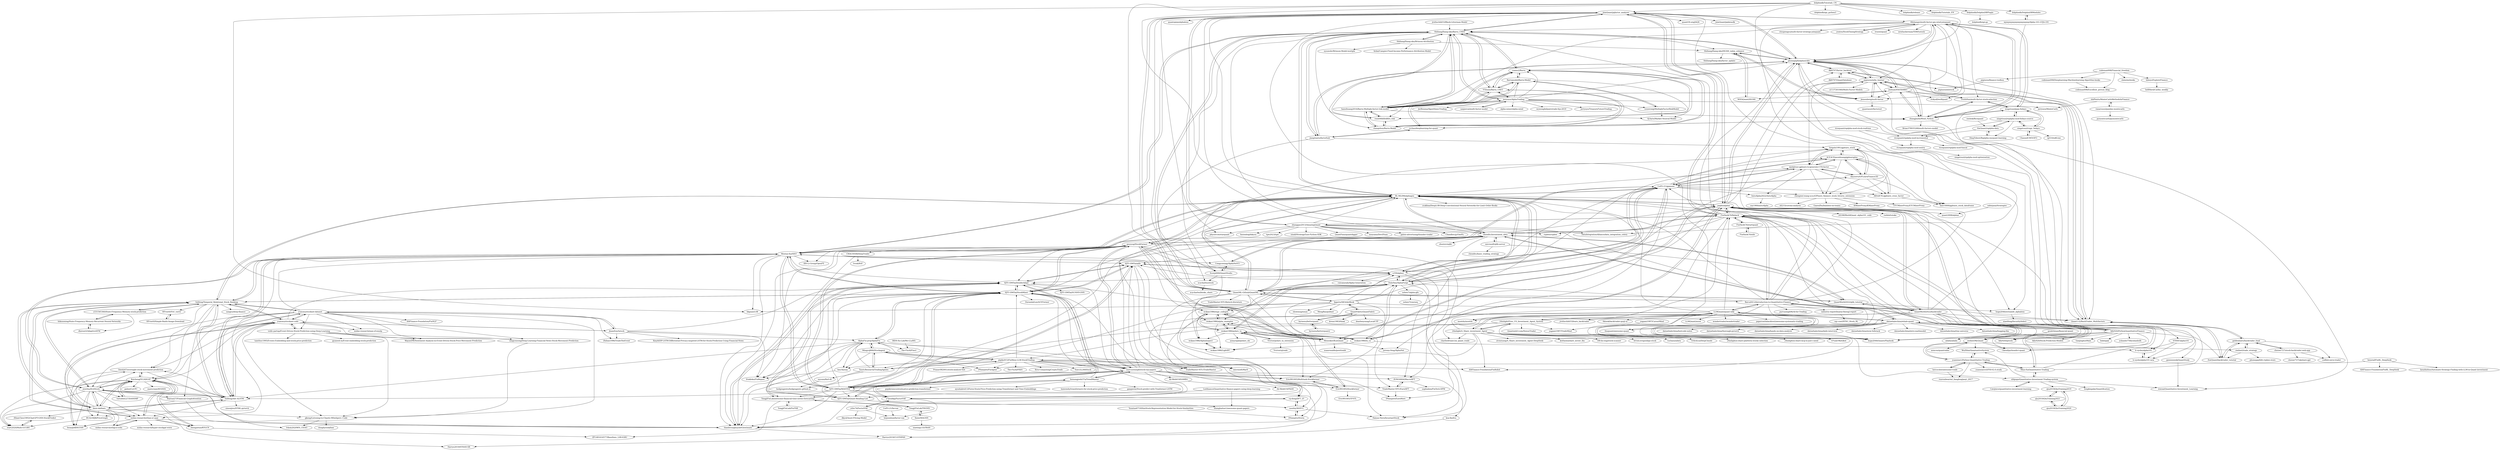 digraph G {
"JoinQuant/jqfactor_analyzer" -> "08zhangyi/multi-factor-gm-wind-joinquant"
"JoinQuant/jqfactor_analyzer" -> "JoinQuant/jqdatasdk" ["e"=1]
"JoinQuant/jqfactor_analyzer" -> "ShiliangZhang-nku/Barra_CNE6"
"JoinQuant/jqfactor_analyzer" -> "popbo/alphas"
"JoinQuant/jqfactor_analyzer" -> "quantopian/alphalens" ["e"=1]
"JoinQuant/jqfactor_analyzer" -> "zhanggao2013/AmazingQuant"
"JoinQuant/jqfactor_analyzer" -> "phonegapX/alphasickle"
"JoinQuant/jqfactor_analyzer" -> "FinHackCN/finhack"
"JoinQuant/jqfactor_analyzer" -> "physercoe/starquant" ["e"=1]
"JoinQuant/jqfactor_analyzer" -> "RL-MLDM/alphagen"
"JoinQuant/jqfactor_analyzer" -> "QuantML-Github/QuantML"
"JoinQuant/jqfactor_analyzer" -> "Chandlercjy/OnePy" ["e"=1]
"JoinQuant/jqfactor_analyzer" -> "hugo2046/QuantsPlaybook" ["e"=1]
"JoinQuant/jqfactor_analyzer" -> "quantOS-org/JAQS" ["e"=1]
"JoinQuant/jqfactor_analyzer" -> "Scorpi000/QuantStudio"
"yumoxu/stocknet-dataset" -> "yumoxu/stocknet-code"
"yumoxu/stocknet-dataset" -> "JinanZou/Astock"
"yumoxu/stocknet-dataset" -> "fulifeng/Temporal_Relational_Stock_Ranking"
"yumoxu/stocknet-dataset" -> "fulifeng/Adv-ALSTM"
"yumoxu/stocknet-dataset" -> "WayneDW/Sentiment-Analysis-in-Event-Driven-Stock-Price-Movement-Prediction" ["e"=1]
"yumoxu/stocknet-dataset" -> "midas-research/man-sf-emnlp"
"yumoxu/stocknet-dataset" -> "gkeng/Listening-to-Chaotic-Whishpers--Code"
"yumoxu/stocknet-dataset" -> "jwwthu/DL4Stock"
"yumoxu/stocknet-dataset" -> "dmis-lab/hats"
"yumoxu/stocknet-dataset" -> "Zhihan1996/TradeTheEvent"
"yumoxu/stocknet-dataset" -> "RuichengFIC/ADGAT"
"yumoxu/stocknet-dataset" -> "AI4Finance-Foundation/FinNLP" ["e"=1]
"yumoxu/stocknet-dataset" -> "Wentao-Xu/HIST"
"yumoxu/stocknet-dataset" -> "vedic-partap/Event-Driven-Stock-Prediction-using-Deep-Learning"
"yumoxu/stocknet-dataset" -> "xingyousong/Deep-Learning-Financial-News-Stock-Movement-Prediction"
"olafSmits/MonteCarloMethodsInFinance" -> "ranaroussi/pandas-montecarlo"
"olafSmits/MonteCarloMethodsInFinance" -> "jerryxyx/MonteCarlo"
"vedic-partap/Event-Driven-Stock-Prediction-using-Deep-Learning" -> "WayneDW/Sentiment-Analysis-in-Event-Driven-Stock-Price-Movement-Prediction" ["e"=1]
"vedic-partap/Event-Driven-Stock-Prediction-using-Deep-Learning" -> "tamthuc1995/Events-Embedding-and-stock-price-prediction"
"vedic-partap/Event-Driven-Stock-Prediction-using-Deep-Learning" -> "xingyousong/Deep-Learning-Financial-News-Stock-Movement-Prediction"
"vedic-partap/Event-Driven-Stock-Prediction-using-Deep-Learning" -> "gkeng/Listening-to-Chaotic-Whishpers--Code"
"vedic-partap/Event-Driven-Stock-Prediction-using-Deep-Learning" -> "yumoxu/stocknet-code"
"vedic-partap/Event-Driven-Stock-Prediction-using-Deep-Learning" -> "gyanesh-m/Event-embedding-stock-prediction"
"xingyousong/Deep-Learning-Financial-News-Stock-Movement-Prediction" -> "gkeng/Listening-to-Chaotic-Whishpers--Code"
"gkeng/Listening-to-Chaotic-Whishpers--Code" -> "lvksh/2020WN_CS545"
"gkeng/Listening-to-Chaotic-Whishpers--Code" -> "donghyeonk/han"
"SixQuant/rqalpha-data" -> "xingetouzi/rqalpha-mod-fxdayu-source"
"SixQuant/rqalpha-data" -> "DingTobest/Rqalpha-myquant-learning"
"SixQuant/rqalpha-data" -> "ricequant/rqalpha-mod-incremental"
"tkfy920/PythonQuantitativeFinance" -> "tkfy920/qstock" ["e"=1]
"tkfy920/PythonQuantitativeFinance" -> "popbo/alphas"
"tkfy920/PythonQuantitativeFinance" -> "zwdnet/MyQuant"
"tkfy920/PythonQuantitativeFinance" -> "FinHackCN/finhack"
"tkfy920/PythonQuantitativeFinance" -> "ailabx/ailabx" ["e"=1]
"tkfy920/PythonQuantitativeFinance" -> "tkfy920/Stock-Prediction-Models"
"tkfy920/PythonQuantitativeFinance" -> "piginzoo/mfm_learner"
"tkfy920/PythonQuantitativeFinance" -> "hugo2046/QuantsPlaybook" ["e"=1]
"tkfy920/PythonQuantitativeFinance" -> "Ckend/pythondict-quant" ["e"=1]
"tkfy920/PythonQuantitativeFinance" -> "datawhalechina/whale-quant"
"tkfy920/PythonQuantitativeFinance" -> "geeeeeeeek/QuantStudy"
"tkfy920/PythonQuantitativeFinance" -> "tianjingle/zMain" ["e"=1]
"tkfy920/PythonQuantitativeFinance" -> "Barca0412/Introduction-to-Quantitative-Finance"
"tkfy920/PythonQuantitativeFinance" -> "linbirg/qt"
"tkfy920/PythonQuantitativeFinance" -> "yuhanbo758/yuhanbolh" ["e"=1]
"goodchinas/financial-quant" -> "zwdnet/MyQuant"
"dolphindb/Tutorials_CN" -> "dolphindb/DolphinDBModules"
"dolphindb/Tutorials_CN" -> "dolphindb/DolphinDBPlugin"
"dolphindb/Tutorials_CN" -> "dolphindb/api_python3" ["e"=1]
"dolphindb/Tutorials_CN" -> "wukan1986/expr_codegen"
"dolphindb/Tutorials_CN" -> "dolphindb/release"
"dolphindb/Tutorials_CN" -> "dolphindb/Tutorials_EN"
"dolphindb/Tutorials_CN" -> "hkgsas/LOB" ["e"=1]
"dolphindb/Tutorials_CN" -> "hugo2046/streamlit_alphalens"
"dolphindb/Tutorials_CN" -> "RL-MLDM/alphagen"
"dolphindb/Tutorials_CN" -> "JoinQuant/jqfactor_analyzer"
"dolphindb/Tutorials_CN" -> "phonegapX/alphasickle"
"xingetouzi/jaqs-fxdayu" -> "xingetouzi/vnpy_fxdayu"
"xingetouzi/jaqs-fxdayu" -> "xingetouzi/rqalpha-mod-fxdayu-source"
"xingetouzi/jaqs-fxdayu" -> "08zhangyi/multi-factor-gm-wind-joinquant"
"xingetouzi/jaqs-fxdayu" -> "TruthHun/multi-factor-stock-selection"
"xingetouzi/jaqs-fxdayu" -> "zhangjinzhi/Wind_Python"
"Scorpi000/QuantStudio" -> "wukan1986/alpha_examples"
"Scorpi000/QuantStudio" -> "Congyuwang/AlphaNetV3"
"Scorpi000/QuantStudio" -> "xcycharles/stock"
"coamo2/Barra" -> "YTZzzzz/Barra_CNE5"
"coamo2/Barra" -> "hansihuang2016/Barra-Multiple-factor-risk-model"
"coamo2/Barra" -> "ShiliangZhang-nku/Barra_CNE6"
"coamo2/Barra" -> "changshun/Barra-Model"
"coamo2/Barra" -> "rosie068/BARRA_risk"
"coamo2/Barra" -> "Barramodel/Barra-Model"
"yumoxu/stocknet-code" -> "yumoxu/stocknet-dataset"
"yumoxu/stocknet-code" -> "fulifeng/Adv-ALSTM"
"yumoxu/stocknet-code" -> "fulifeng/Temporal_Relational_Stock_Ranking"
"yumoxu/stocknet-code" -> "dmis-lab/hats"
"yumoxu/stocknet-code" -> "gkeng/Listening-to-Chaotic-Whishpers--Code"
"yumoxu/stocknet-code" -> "midas-research/man-sf-emnlp"
"yumoxu/stocknet-code" -> "JinanZou/Astock"
"yumoxu/stocknet-code" -> "vedic-partap/Event-Driven-Stock-Prediction-using-Deep-Learning"
"yumoxu/stocknet-code" -> "SJTU-DMTai/DoubleAdapt"
"yumoxu/stocknet-code" -> "RuichengFIC/ADGAT"
"yumoxu/stocknet-code" -> "liweitj47/overnight-stock-movement-prediction"
"yumoxu/stocknet-code" -> "xingyousong/Deep-Learning-Financial-News-Stock-Movement-Prediction"
"fulifeng/Temporal_Relational_Stock_Ranking" -> "dmis-lab/hats"
"fulifeng/Temporal_Relational_Stock_Ranking" -> "Wentao-Xu/HIST"
"fulifeng/Temporal_Relational_Stock_Ranking" -> "fulifeng/Adv-ALSTM"
"fulifeng/Temporal_Relational_Stock_Ranking" -> "midas-research/sthan-sr-aaai"
"fulifeng/Temporal_Relational_Stock_Ranking" -> "jwwthu/DL4Stock"
"fulifeng/Temporal_Relational_Stock_Ranking" -> "RuichengFIC/ADGAT"
"fulifeng/Temporal_Relational_Stock_Ranking" -> "z331565360/State-Frequency-Memory-stock-prediction"
"fulifeng/Temporal_Relational_Stock_Ranking" -> "yumoxu/stocknet-code"
"fulifeng/Temporal_Relational_Stock_Ranking" -> "HFrost0/TGC_torch"
"fulifeng/Temporal_Relational_Stock_Ranking" -> "SJTU-DMTai/StockMixer"
"fulifeng/Temporal_Relational_Stock_Ranking" -> "yumoxu/stocknet-dataset"
"fulifeng/Temporal_Relational_Stock_Ranking" -> "Roytsai27/Financial-GraphAttention"
"fulifeng/Temporal_Relational_Stock_Ranking" -> "liweitj47/overnight-stock-movement-prediction"
"fulifeng/Temporal_Relational_Stock_Ranking" -> "sangyx/deep-finance" ["e"=1]
"fulifeng/Temporal_Relational_Stock_Ranking" -> "RL-MLDM/alphagen"
"JoshuaQYH/TIDIBEI" -> "phonegapX/alphasickle"
"JoshuaQYH/TIDIBEI" -> "zhangjinzhi/Wind_Python"
"JoshuaQYH/TIDIBEI" -> "jcchao/deeplearning-for-quant"
"JoshuaQYH/TIDIBEI" -> "TruthHun/multi-factor-stock-selection"
"JoshuaQYH/TIDIBEI" -> "piginzoo/mfm_learner"
"JoshuaQYH/TIDIBEI" -> "Jensenberg/multi-factor"
"JoshuaQYH/TIDIBEI" -> "Quant132/BackTrader_Multifactors"
"JoshuaQYH/TIDIBEI" -> "rickyall/wolfquant"
"JoshuaQYH/TIDIBEI" -> "WIFAQuant/HS300"
"JoshuaQYH/TIDIBEI" -> "08zhangyi/multi-factor-gm-wind-joinquant"
"08zhangyi/multi-factor-gm-wind-joinquant" -> "xingetouzi/jaqs-fxdayu"
"08zhangyi/multi-factor-gm-wind-joinquant" -> "phonegapX/alphasickle"
"08zhangyi/multi-factor-gm-wind-joinquant" -> "DataIntegrationAlliance/data_integration_celery" ["e"=1]
"08zhangyi/multi-factor-gm-wind-joinquant" -> "JoinQuant/jqfactor_analyzer"
"08zhangyi/multi-factor-gm-wind-joinquant" -> "zhangjinzhi/Wind_Python"
"08zhangyi/multi-factor-gm-wind-joinquant" -> "TruthHun/multi-factor-stock-selection"
"08zhangyi/multi-factor-gm-wind-joinquant" -> "stxupengyu/multi-factor-strategy-joinquant"
"08zhangyi/multi-factor-gm-wind-joinquant" -> "yeates/StockTimingStrategy"
"08zhangyi/multi-factor-gm-wind-joinquant" -> "irusist/quant"
"08zhangyi/multi-factor-gm-wind-joinquant" -> "hansihuang2016/Barra-Multiple-factor-risk-model"
"08zhangyi/multi-factor-gm-wind-joinquant" -> "piginzoo/mfm_learner"
"08zhangyi/multi-factor-gm-wind-joinquant" -> "ShiliangZhang-nku/Barra_CNE6"
"08zhangyi/multi-factor-gm-wind-joinquant" -> "newhackerman/TDXPystock" ["e"=1]
"08zhangyi/multi-factor-gm-wind-joinquant" -> "Jensenberg/multi-factor"
"08zhangyi/multi-factor-gm-wind-joinquant" -> "rickyall/wolfquant"
"jerryxyx/AlphaTrading" -> "hansihuang2016/Barra-Multiple-factor-risk-model"
"jerryxyx/AlphaTrading" -> "sanjeevai/multi-factor-model"
"jerryxyx/AlphaTrading" -> "YTZzzzz/Barra_CNE5"
"jerryxyx/AlphaTrading" -> "ShiliangZhang-nku/Barra_CNE6"
"jerryxyx/AlphaTrading" -> "coamo2/Barra"
"jerryxyx/AlphaTrading" -> "changshun/Barra-Model"
"jerryxyx/AlphaTrading" -> "alpha-miner/alpha-mind" ["e"=1]
"jerryxyx/AlphaTrading" -> "jerryxyx/MonteCarlo"
"jerryxyx/AlphaTrading" -> "Barramodel/Barra-Model"
"jerryxyx/AlphaTrading" -> "wywongbd/pairstrade-fyp-2019" ["e"=1]
"jerryxyx/AlphaTrading" -> "icezerowjj/MultipleFactorRiskModel"
"jerryxyx/AlphaTrading" -> "jerryxyx/TreasuryFutureTrading"
"jerryxyx/AlphaTrading" -> "JerBouma/AlgorithmicTrading" ["e"=1]
"jerryxyx/AlphaTrading" -> "phonegapX/alphasickle"
"jerryxyx/AlphaTrading" -> "zhangjinzhi/Wind_Python"
"xhlgogo/Quantitative-Investment-Trading-system" -> "CatsJuice/quantitative-investment-learning"
"xhlgogo/Quantitative-Investment-Trading-system" -> "qta2019/QtaTraining2019"
"xhlgogo/Quantitative-Investment-Trading-system" -> "Miya-Su/Quantitative-Trading"
"xhlgogo/Quantitative-Investment-Trading-system" -> "iewoai/Quantitative-Investment_Learning"
"xhlgogo/Quantitative-Investment-Trading-system" -> "fengkingsky/Quantification"
"xhlgogo/Quantitative-Investment-Trading-system" -> "WuZifan/QuantantiveSystem"
"zhanggao2013/AmazingQuant" -> "FinHackCN/finhack"
"zhanggao2013/AmazingQuant" -> "physercoe/starquant" ["e"=1]
"zhanggao2013/AmazingQuant" -> "JoinQuant/jqfactor_analyzer"
"zhanggao2013/AmazingQuant" -> "ctpbee/ctpbee" ["e"=1]
"zhanggao2013/AmazingQuant" -> "Chandlercjy/OnePy" ["e"=1]
"zhanggao2013/AmazingQuant" -> "galois-advertising/thunder-trader" ["e"=1]
"zhanggao2013/AmazingQuant" -> "RL-MLDM/alphagen"
"zhanggao2013/AmazingQuant" -> "fasiondog/hikyuu" ["e"=1]
"zhanggao2013/AmazingQuant" -> "tgw2023/tgw"
"zhanggao2013/AmazingQuant" -> "chenditc/investment_data"
"zhanggao2013/AmazingQuant" -> "sinall/StrategyEase-Python-SDK" ["e"=1]
"zhanggao2013/AmazingQuant" -> "QuantFans/quantdigger" ["e"=1]
"zhanggao2013/AmazingQuant" -> "ailabx/ailabx" ["e"=1]
"zhanggao2013/AmazingQuant" -> "DataIntegrationAlliance/data_integration_celery" ["e"=1]
"zhanggao2013/AmazingQuant" -> "moyuanz/DevilYuan" ["e"=1]
"fulifeng/Adv-ALSTM" -> "yumoxu/stocknet-code"
"fulifeng/Adv-ALSTM" -> "fulifeng/Temporal_Relational_Stock_Ranking"
"fulifeng/Adv-ALSTM" -> "liweitj47/overnight-stock-movement-prediction"
"fulifeng/Adv-ALSTM" -> "dmis-lab/hats"
"fulifeng/Adv-ALSTM" -> "midas-research/sthan-sr-aaai"
"fulifeng/Adv-ALSTM" -> "RuichengFIC/ADGAT"
"fulifeng/Adv-ALSTM" -> "Wentao-Xu/HIST"
"fulifeng/Adv-ALSTM" -> "jwwthu/DL4Stock"
"fulifeng/Adv-ALSTM" -> "simonjisu/DTML-pytorch"
"fulifeng/Adv-ALSTM" -> "yumoxu/stocknet-dataset"
"hstcscolor/awesome-trade" -> "yuanxiao1/Python-Quantitative-Trading"
"hstcscolor/awesome-trade" -> "runrunbear/ml_lianghuajiaoyi_2017"
"sanjeevai/multi-factor-model" -> "jerryxyx/AlphaTrading"
"Barramodel/Barra-Model" -> "hansihuang2016/Barra-Multiple-factor-risk-model"
"Barramodel/Barra-Model" -> "YTZzzzz/Barra_CNE5"
"Barramodel/Barra-Model" -> "icezerowjj/MultipleFactorRiskModel"
"Barramodel/Barra-Model" -> "coamo2/Barra"
"Barramodel/Barra-Model" -> "SJ-byte/Market-Neutral-Model"
"Miya-Su/Quantitative-Trading" -> "yuanxiao1/Python-Quantitative-Trading"
"Miya-Su/Quantitative-Trading" -> "popbo/alphas"
"Miya-Su/Quantitative-Trading" -> "xhlgogo/Quantitative-Investment-Trading-system"
"Miya-Su/Quantitative-Trading" -> "phonegapX/alphasickle"
"Miya-Su/Quantitative-Trading" -> "piginzoo/mfm_learner"
"dolphindb/DolphinDBPlugin" -> "dolphindb/api-go"
"lc-sysbs/alpha101" -> "lc-sysbs/alpha101-new"
"STHSF/alpha101" -> "lc-sysbs/alpha101-new"
"STHSF/alpha101" -> "lc-sysbs/alpha101"
"jcchao/deeplearning-for-quant" -> "JoshuaQYH/TIDIBEI"
"jcchao/deeplearning-for-quant" -> "zhangjinzhi/Wind_Python"
"jcchao/deeplearning-for-quant" -> "jiangtiantu/factorhub"
"WIFAQuant/HS300" -> "ShiliangZhang-nku/HS300_index_enhance"
"changshun/Barra-Model" -> "hansihuang2016/Barra-Multiple-factor-risk-model"
"changshun/Barra-Model" -> "rosie068/BARRA_risk"
"changshun/Barra-Model" -> "YTZzzzz/Barra_CNE5"
"changshun/Barra-Model" -> "coamo2/Barra"
"TruthHun/multi-factor-stock-selection" -> "zhangjinzhi/Wind_Python"
"TruthHun/multi-factor-stock-selection" -> "xingetouzi/jaqs-fxdayu"
"yuanxiao1/Python-Quantitative-Trading" -> "WuZifan/QuantantiveSystem"
"yuanxiao1/Python-Quantitative-Trading" -> "zwdnet/MyQuant"
"yuanxiao1/Python-Quantitative-Trading" -> "hstcscolor/awesome-trade"
"yuanxiao1/Python-Quantitative-Trading" -> "yuanxiao1/QTYX-V2.0.study"
"yuanxiao1/Python-Quantitative-Trading" -> "runrunbear/ml_lianghuajiaoyi_2017"
"yuanxiao1/Python-Quantitative-Trading" -> "Miya-Su/Quantitative-Trading"
"WuZifan/QuantantiveSystem" -> "yuanxiao1/Python-Quantitative-Trading"
"CatsJuice/quantitative-investment-learning" -> "xhlgogo/Quantitative-Investment-Trading-system"
"Jensenberg/multi-factor" -> "quantasset/factorset"
"Jensenberg/multi-factor" -> "ShiliangZhang-nku/HS300_index_enhance"
"Jensenberg/multi-factor" -> "piginzoo/mfm_learner"
"YTZzzzz/Barra_CNE5" -> "hansihuang2016/Barra-Multiple-factor-risk-model"
"YTZzzzz/Barra_CNE5" -> "coamo2/Barra"
"YTZzzzz/Barra_CNE5" -> "ShiliangZhang-nku/Barra_CNE6"
"YTZzzzz/Barra_CNE5" -> "Barramodel/Barra-Model"
"YTZzzzz/Barra_CNE5" -> "changshun/Barra-Model"
"YTZzzzz/Barra_CNE5" -> "rosie068/BARRA_risk"
"YTZzzzz/Barra_CNE5" -> "jerryxyx/AlphaTrading"
"ChannelCMT/OFO" -> "xingetouzi/vnpy_fxdayu"
"xingetouzi/vnpy_fxdayu" -> "xingetouzi/rqalpha-mod-fxdayu-source"
"xingetouzi/vnpy_fxdayu" -> "xingetouzi/jaqs-fxdayu"
"xingetouzi/vnpy_fxdayu" -> "ChannelCMT/OFO"
"xingetouzi/vnpy_fxdayu" -> "rjj510/uiKLine"
"ricequant/rqalpha-mod-stock-realtime" -> "ricequant/rqalpha-mod-sentry"
"ricequant/rqalpha-mod-stock-realtime" -> "ricequant/rqalpha-mod-incremental"
"ricequant/rqalpha-mod-incremental" -> "ricequant/rqalpha-mod-funcat"
"ricequant/rqalpha-mod-incremental" -> "ricequant/rqalpha-mod-sentry"
"dlarsen5/AdaptiveSFM" -> "hhkunming/State-Frequency-Memory-Recurrent-Neural-Networks"
"ShiliangZhang-nku/Barra_CNE6" -> "YTZzzzz/Barra_CNE5"
"ShiliangZhang-nku/Barra_CNE6" -> "coamo2/Barra"
"ShiliangZhang-nku/Barra_CNE6" -> "hansihuang2016/Barra-Multiple-factor-risk-model"
"ShiliangZhang-nku/Barra_CNE6" -> "rosie068/BARRA_risk"
"ShiliangZhang-nku/Barra_CNE6" -> "ShiliangZhang-nku/Brinson-Attribution"
"ShiliangZhang-nku/Barra_CNE6" -> "phonegapX/alphasickle"
"ShiliangZhang-nku/Barra_CNE6" -> "ShiliangZhang-nku/HS300_index_enhance"
"ShiliangZhang-nku/Barra_CNE6" -> "changshun/Barra-Model"
"ShiliangZhang-nku/Barra_CNE6" -> "QuantML-Github/QuantML"
"ShiliangZhang-nku/Barra_CNE6" -> "Wentao-Xu/HIST"
"ShiliangZhang-nku/Barra_CNE6" -> "jerryxyx/AlphaTrading"
"ShiliangZhang-nku/Barra_CNE6" -> "JoinQuant/jqfactor_analyzer"
"ShiliangZhang-nku/Barra_CNE6" -> "RL-MLDM/alphagen"
"ShiliangZhang-nku/Barra_CNE6" -> "Scorpi000/QuantStudio"
"ShiliangZhang-nku/Barra_CNE6" -> "jiangtiantu/factorhub"
"rosie068/BARRA_risk" -> "changshun/Barra-Model"
"rosie068/BARRA_risk" -> "hansihuang2016/Barra-Multiple-factor-risk-model"
"rosie068/BARRA_risk" -> "coamo2/Barra"
"rosie068/BARRA_risk" -> "ShiliangZhang-nku/Barra_CNE6"
"qta2019/QtaTraining2019" -> "qta2019/QtaTraining2021"
"qta2019/QtaTraining2019" -> "qta2019/QtaTraining2020"
"Roytsai27/Financial-GraphAttention" -> "BUAA-WJR/PriceGraph"
"Roytsai27/Financial-GraphAttention" -> "thanhtrunghuynh93/estimate"
"ShiliangZhang-nku/HS300_index_enhance" -> "WIFAQuant/HS300"
"ShiliangZhang-nku/HS300_index_enhance" -> "ShiliangZhang-nku/factor_update"
"ShiliangZhang-nku/HS300_index_enhance" -> "phonegapX/alphasickle"
"ShiliangZhang-nku/HS300_index_enhance" -> "Jensenberg/multi-factor"
"ShiliangZhang-nku/Brinson-Attribution" -> "sysuxuhr/Brinson-Model-mutiple"
"ShiliangZhang-nku/Brinson-Attribution" -> "htdai/Campisi-Fixed-Income-Performance-Attribution-Model"
"ShiliangZhang-nku/Brinson-Attribution" -> "ShiliangZhang-nku/Barra_CNE6"
"ShiliangZhang-nku/Brinson-Attribution" -> "ShiliangZhang-nku/HS300_index_enhance"
"jrothschild33/Black-Litterman-Model" -> "ShiliangZhang-nku/Barra_CNE6"
"HFrost0/TGC_torch" -> "HFrost0/Simple-Baidu-Image-Download"
"dmis-lab/hats" -> "start2020/Multi-GCGRU"
"dmis-lab/hats" -> "fulifeng/Temporal_Relational_Stock_Ranking"
"dmis-lab/hats" -> "liweitj47/overnight-stock-movement-prediction"
"dmis-lab/hats" -> "fulifeng/Adv-ALSTM"
"dmis-lab/hats" -> "jwwthu/DL4Stock"
"dmis-lab/hats" -> "BUAA-WJR/PriceGraph"
"dmis-lab/hats" -> "RuichengFIC/ADGAT"
"dmis-lab/hats" -> "lixiaojieff/HGTAN"
"dmis-lab/hats" -> "yumoxu/stocknet-code"
"dmis-lab/hats" -> "midas-research/sthan-sr-aaai"
"dmis-lab/hats" -> "ZihanChen1995/ChatGPT-GNN-StockPredict"
"dmis-lab/hats" -> "zhengzetao/RTGCN"
"dmis-lab/hats" -> "gkeng/Listening-to-Chaotic-Whishpers--Code"
"dmis-lab/hats" -> "midas-research/sthgcn-icdm"
"geeeeeeeek/QuantStudy" -> "iewoai/Quantitative-Investment_Learning"
"zwdnet/MyQuant" -> "yuanxiao1/Python-Quantitative-Trading"
"zwdnet/MyQuant" -> "zwdnet/trade_strategy"
"zwdnet/MyQuant" -> "WuZifan/QuantantiveSystem"
"zwdnet/MyQuant" -> "Ckend/pythondict-quant" ["e"=1]
"zwdnet/MyQuant" -> "asmcos/quantrader"
"start2020/Multi-GCGRU" -> "ZihanChen1995/ChatGPT-GNN-StockPredict"
"jiangtiantu/factorhub" -> "phonegapX/alphasickle"
"jiangtiantu/factorhub" -> "jcchao/deeplearning-for-quant"
"jiangtiantu/factorhub" -> "xcycharles/stock"
"jiangtiantu/factorhub" -> "fangshi1991/gplearn_stock"
"jiangtiantu/factorhub" -> "ShiliangZhang-nku/Barra_CNE6"
"jwwthu/DL4Stock" -> "RuichengFIC/ADGAT"
"jwwthu/DL4Stock" -> "dmis-lab/hats"
"jwwthu/DL4Stock" -> "fulifeng/Temporal_Relational_Stock_Ranking"
"jwwthu/DL4Stock" -> "Wentao-Xu/HIST"
"jwwthu/DL4Stock" -> "midas-research/sthan-sr-aaai"
"jwwthu/DL4Stock" -> "lixiaojieff/HGTAN"
"jwwthu/DL4Stock" -> "fulifeng/Adv-ALSTM"
"jwwthu/DL4Stock" -> "thanhtrunghuynh93/estimate"
"jwwthu/DL4Stock" -> "Roytsai27/Financial-GraphAttention"
"jwwthu/DL4Stock" -> "start2020/Multi-GCGRU"
"jwwthu/DL4Stock" -> "trytodoit227/DANSMP"
"jwwthu/DL4Stock" -> "liweitj47/overnight-stock-movement-prediction"
"jwwthu/DL4Stock" -> "BUAA-WJR/PriceGraph"
"Leefinance/Quantitative-finance-papers-using-deep-learning" -> "zhanghaitao1/awesome-quant-papers"
"Leefinance/Quantitative-finance-papers-using-deep-learning" -> "SJTU-DMTai/Quant-Reading-List"
"codeman008/Deeplearning-Machinelearning-Algorithm-books" -> "codeman008/Excellent_person_blog"
"fangshi1991/gplearn_stock" -> "ACEACEjasonhuang/gplearnplus"
"fangshi1991/gplearn_stock" -> "chengwei-wang-ucsc/GPlearn_finiance_stock_futures_extension"
"fangshi1991/gplearn_stock" -> "wjsbjl/use-gplearn-to-generate-CTA-factor"
"fangshi1991/gplearn_stock" -> "dayzorro/GPLearnFinance3D"
"fangshi1991/gplearn_stock" -> "han14466/gplearn_stock_dataframe"
"wpwpwpwpwpwpwpwpwp/Alpha-101-GTJA-191" -> "dolphindb/DolphinDBModules"
"wpwpwpwpwpwpwpwpwp/Alpha-101-GTJA-191" -> "lc-sysbs/alpha101-new"
"liweitj47/overnight-stock-movement-prediction" -> "lvksh/2020WN_CS545"
"liweitj47/overnight-stock-movement-prediction" -> "RuichengFIC/ADGAT"
"liweitj47/overnight-stock-movement-prediction" -> "lixiaojieff/HGTAN"
"microsoft/qlib-server" -> "chenditc/investment_data"
"microsoft/qlib-server" -> "QuantWorld2022/qlib_tutorial"
"microsoft/qlib-server" -> "chenditc/basic_trading_strategy"
"lc-sysbs/alpha101-new" -> "lc-sysbs/alpha101"
"hemangjoshi37a/TrendMaster" -> "SJTU-DMTai/MASTER"
"hemangjoshi37a/TrendMaster" -> "gangweix/Stoch-predict-with-Tranformer-LSTM" ["e"=1]
"hemangjoshi37a/TrendMaster" -> "gopikrsmscs/stock-price-prediction-transformer"
"hemangjoshi37a/TrendMaster" -> "ayushabrol13/Forex-Stock-Price-Prediction-using-Transformer-and-Time-Embeddings"
"hemangjoshi37a/TrendMaster" -> "SJTU-DMTai/StockMixer"
"hemangjoshi37a/TrendMaster" -> "hawemily/transformers-for-stock-price-prediction"
"hemangjoshi37a/TrendMaster" -> "marcuswang6/stock-top-papers"
"sabirjana/Strategies" -> "quant2008/alphas"
"piginzoo/finance-toolbox" -> "piginzoo/mlstock"
"xcycharles/stock" -> "xcycharles/books_share"
"ZoeQuant/backtrader_tutorial" -> "Quant132/BackTrader_Multifactors"
"ZoeQuant/backtrader_tutorial" -> "goldenhairs/backtrader_fund"
"Congyuwang/AlphaNetV3" -> "UePG-21/gpquant"
"Congyuwang/AlphaNetV3" -> "Scorpi000/QuantStudio"
"Congyuwang/AlphaNetV3" -> "fangshi1991/gplearn_stock"
"zhengzetao/RTGCN" -> "ZP1481616577/Baselines_LSR-IGRU"
"zhengzetao/RTGCN" -> "RuichengFIC/ADGAT"
"RuichengFIC/ADGAT" -> "midas-research/sthan-sr-aaai"
"RuichengFIC/ADGAT" -> "liweitj47/overnight-stock-movement-prediction"
"RuichengFIC/ADGAT" -> "zhengzetao/RTGCN"
"RuichengFIC/ADGAT" -> "trytodoit227/DANSMP"
"RuichengFIC/ADGAT" -> "goiter/CoCPC"
"RuichengFIC/ADGAT" -> "jwwthu/DL4Stock"
"RuichengFIC/ADGAT" -> "lixiaojieff/HGTAN"
"RuichengFIC/ADGAT" -> "marscrazy/MTDNN"
"RuichengFIC/ADGAT" -> "dmis-lab/hats"
"RuichengFIC/ADGAT" -> "start2020/Multi-GCGRU"
"CMACH508/DeepTrader" -> "thanhtrunghuynh93/estimate"
"CMACH508/DeepTrader" -> "Ivsxk/RAT" ["e"=1]
"dolphindb/DolphinDBModules" -> "wpwpwpwpwpwpwpwpwp/Alpha-101-GTJA-191"
"goldenhairs/backtrader_fund" -> "zwdnet/trade_strategy"
"goldenhairs/backtrader_fund" -> "codfish-zz/cn-trader"
"goldenhairs/backtrader_fund" -> "chenwr727/stock-backtrader-web-app"
"goldenhairs/backtrader_fund" -> "ZoeQuant/backtrader_tutorial"
"goldenhairs/backtrader_fund" -> "Quant132/BackTrader_Multifactors"
"phonegapX/alphasickle" -> "JoshuaQYH/TIDIBEI"
"phonegapX/alphasickle" -> "ShiliangZhang-nku/HS300_index_enhance"
"phonegapX/alphasickle" -> "piginzoo/mfm_learner"
"phonegapX/alphasickle" -> "dkl0707/factor_backtest"
"phonegapX/alphasickle" -> "ShiliangZhang-nku/Barra_CNE6"
"phonegapX/alphasickle" -> "Jensenberg/multi-factor"
"phonegapX/alphasickle" -> "jiangtiantu/factorhub"
"phonegapX/alphasickle" -> "08zhangyi/multi-factor-gm-wind-joinquant"
"phonegapX/alphasickle" -> "Quant132/BackTrader_Multifactors"
"phonegapX/alphasickle" -> "zhangjinzhi/Wind_Python"
"phonegapX/alphasickle" -> "coamo2/Barra"
"phonegapX/alphasickle" -> "lc-sysbs/alpha101"
"phonegapX/alphasickle" -> "popbo/alphas"
"phonegapX/alphasickle" -> "JoinQuant/jqfactor_analyzer"
"phonegapX/alphasickle" -> "TruthHun/multi-factor-stock-selection"
"qta2019/QtaTraining2020" -> "qta2019/QtaTraining2021"
"qta2019/QtaTraining2020" -> "qta2019/QtaTraining2019"
"BUAA-WJR/PriceGraph" -> "start2020/Multi-GCGRU"
"midas-research/sthan-sr-aaai" -> "midas-research/sthgcn-icdm"
"midas-research/sthan-sr-aaai" -> "RuichengFIC/ADGAT"
"midas-research/sthan-sr-aaai" -> "Harryx2019/STHAN-SR"
"midas-research/sthan-sr-aaai" -> "lixiaojieff/HGTAN"
"midas-research/sthan-sr-aaai" -> "thanhtrunghuynh93/estimate"
"midas-research/sthan-sr-aaai" -> "midas-research/hyper-stockgat-www"
"midas-research/sthan-sr-aaai" -> "zhengzetao/RTGCN"
"midas-research/sthan-sr-aaai" -> "fulifeng/Temporal_Relational_Stock_Ranking"
"midas-research/sthgcn-icdm" -> "midas-research/sthan-sr-aaai"
"qta2019/QtaTraining2021" -> "qta2019/QtaTraining2019"
"qta2019/QtaTraining2021" -> "qta2019/QtaTraining2020"
"QuantWorld2022/backtrader" -> "QuantWorld2022/qlib_tutorial"
"QuantWorld2022/backtrader" -> "jrothschild33/learn_backtrader" ["e"=1]
"QuantWorld2022/backtrader" -> "Ckend/pythondict-quant" ["e"=1]
"QuantWorld2022/backtrader" -> "Quant132/BackTrader_Multifactors"
"QuantWorld2022/backtrader" -> "chenditc/investment_data"
"QuantWorld2022/backtrader" -> "popbo/alphas"
"QuantWorld2022/backtrader" -> "RL-MLDM/alphagen"
"QuantWorld2022/backtrader" -> "ZoeQuant/backtrader_tutorial"
"QuantWorld2022/backtrader" -> "FinHackCN/finhack"
"QuantWorld2022/backtrader" -> "tkfy920/qstock" ["e"=1]
"QuantWorld2022/backtrader" -> "hugo2046/QuantsPlaybook" ["e"=1]
"QuantWorld2022/backtrader" -> "JoinQuant/jqfactor_analyzer"
"QuantWorld2022/backtrader" -> "Skinok/backtrader-pyqt-ui" ["e"=1]
"QuantWorld2022/backtrader" -> "mootdx/mootdx" ["e"=1]
"QuantWorld2022/backtrader" -> "zwdnet/MyQuant"
"Quant132/BackTrader_Multifactors" -> "ZoeQuant/backtrader_tutorial"
"Quant132/BackTrader_Multifactors" -> "goldenhairs/backtrader_fund"
"Quant132/BackTrader_Multifactors" -> "piginzoo/mfm_learner"
"Quant132/BackTrader_Multifactors" -> "dkl0707/factor_backtest"
"piginzoo/mfm_learner" -> "phonegapX/alphasickle"
"piginzoo/mfm_learner" -> "Jensenberg/multi-factor"
"piginzoo/mfm_learner" -> "Quant132/BackTrader_Multifactors"
"piginzoo/mfm_learner" -> "dkl0707/factor_backtest"
"piginzoo/mfm_learner" -> "piginzoo/mlstock"
"piginzoo/mfm_learner" -> "wjsbjl/use-gplearn-to-generate-CTA-factor"
"piginzoo/mfm_learner" -> "JoshuaQYH/TIDIBEI"
"piginzoo/mfm_learner" -> "a1137261060/Multi-Factor-Models"
"JinanZou/Astock" -> "SJTU-DMTai/DoubleAdapt"
"JinanZou/Astock" -> "frinkleko/FinReport"
"JinanZou/Astock" -> "yumoxu/stocknet-dataset"
"JinanZou/Astock" -> "yumoxu/stocknet-code"
"JinanZou/Astock" -> "Zhihan1996/TradeTheEvent"
"JinanZou/Astock" -> "AlphaFin-proj/AlphaFin"
"JinanZou/Astock" -> "Xinyi6/DP-LSTM-Differential-Privacy-inspired-LSTM-for-Stock-Prediction-Using-Financial-News"
"FinHackCN/xlib" -> "FinHackCN/startquant"
"FinHackCN/startquant" -> "FinHackCN/xlib"
"FinHackCN/startquant" -> "FinHackCN/finhack"
"QuantWorld2022/qlib_tutorial" -> "QuantWorld2022/backtrader"
"QuantWorld2022/qlib_tutorial" -> "chenditc/investment_data"
"QuantWorld2022/qlib_tutorial" -> "QuantML-Github/QuantML"
"QuantWorld2022/qlib_tutorial" -> "Quant132/BackTrader_Multifactors"
"chenwr727/stock-backtrader-web-app" -> "chenwr727/akshare-gpt"
"chenwr727/stock-backtrader-web-app" -> "goldenhairs/backtrader_fund"
"chenwr727/stock-backtrader-web-app" -> "codfish-zz/cn-trader"
"UePG-21/gpquant" -> "wjsbjl/use-gplearn-to-generate-CTA-factor"
"UePG-21/gpquant" -> "AlfredCYL/gplearn_cross_factor"
"UePG-21/gpquant" -> "ACEACEjasonhuang/gplearnplus"
"UePG-21/gpquant" -> "dayzorro/GPLearnFinance3D"
"UePG-21/gpquant" -> "RL-MLDM/alphagen"
"UePG-21/gpquant" -> "fangshi1991/gplearn_stock"
"UePG-21/gpquant" -> "chengwei-wang-ucsc/GPlearn_finiance_stock_futures_extension"
"UePG-21/gpquant" -> "Congyuwang/AlphaNetV3"
"UePG-21/gpquant" -> "x35f/alpha2"
"UePG-21/gpquant" -> "Menooker/KunQuant"
"UePG-21/gpquant" -> "jeremy-feng/AlphaNet" ["e"=1]
"UePG-21/gpquant" -> "wukan1986/alpha_examples"
"UePG-21/gpquant" -> "DulyHao/AlphaForge"
"UePG-21/gpquant" -> "AutoAlpha2022/AutoAlpha"
"hiboys/ExploreFinance" -> "hell0bird/CaiXin_weekly"
"trytodoit227/DANSMP" -> "RuichengFIC/ADGAT"
"Wentao-Xu/HIST" -> "fulifeng/Temporal_Relational_Stock_Ranking"
"Wentao-Xu/HIST" -> "RL-MLDM/alphagen"
"Wentao-Xu/HIST" -> "hkgsas/LOB" ["e"=1]
"Wentao-Xu/HIST" -> "midas-research/sthan-sr-aaai"
"Wentao-Xu/HIST" -> "SJTU-DMTai/DoubleAdapt"
"Wentao-Xu/HIST" -> "thanhtrunghuynh93/estimate"
"Wentao-Xu/HIST" -> "SJTU-DMTai/StockMixer"
"Wentao-Xu/HIST" -> "SJTU-DMTai/MASTER"
"Wentao-Xu/HIST" -> "jwwthu/DL4Stock"
"Wentao-Xu/HIST" -> "ShiliangZhang-nku/Barra_CNE6"
"Wentao-Xu/HIST" -> "SJTU-DMTai/qlib"
"Wentao-Xu/HIST" -> "fulifeng/Adv-ALSTM"
"Wentao-Xu/HIST" -> "Congyuwang/AlphaNetV3"
"Wentao-Xu/HIST" -> "chenditc/investment_data"
"Wentao-Xu/HIST" -> "IIIS-Li-Group/OpenFE" ["e"=1]
"chengwei-wang-ucsc/GPlearn_finiance_stock_futures_extension" -> "KMinerProxy/KMinerProxy" ["e"=1]
"chengwei-wang-ucsc/GPlearn_finiance_stock_futures_extension" -> "ETCMinerProxy/ETCMinerProxy" ["e"=1]
"chengwei-wang-ucsc/GPlearn_finiance_stock_futures_extension" -> "oli233/corona-analysis" ["e"=1]
"chengwei-wang-ucsc/GPlearn_finiance_stock_futures_extension" -> "GaaraZhu/bamboo-on-teams" ["e"=1]
"zwdnet/trade_strategy" -> "goldenhairs/backtrader_fund"
"zwdnet/trade_strategy" -> "ZoeQuant/backtrader_tutorial"
"zwdnet/trade_strategy" -> "phonegapX/bt-ctpbee-store" ["e"=1]
"HFrost0/Simple-Baidu-Image-Download" -> "HFrost0/TGC_torch"
"chenditc/investment_data" -> "QuantWorld2022/qlib_tutorial"
"chenditc/investment_data" -> "RL-MLDM/alphagen"
"chenditc/investment_data" -> "Wentao-Xu/HIST"
"chenditc/investment_data" -> "SJTU-DMTai/qlib"
"chenditc/investment_data" -> "QuantML-Github/QuantML"
"chenditc/investment_data" -> "QuantWorld2022/backtrader"
"chenditc/investment_data" -> "gsyyysg/StockFormer"
"chenditc/investment_data" -> "SJTU-DMTai/MASTER"
"chenditc/investment_data" -> "FinHackCN/finhack"
"chenditc/investment_data" -> "Menooker/KunQuant"
"chenditc/investment_data" -> "microsoft/qlib-server"
"chenditc/investment_data" -> "popbo/alphas"
"chenditc/investment_data" -> "SJTU-DMTai/StockMixer"
"chenditc/investment_data" -> "ShiliangZhang-nku/Barra_CNE6"
"chenditc/investment_data" -> "zhostev/sqlib"
"RL-MLDM/alphagen" -> "DulyHao/AlphaForge"
"RL-MLDM/alphagen" -> "x35f/alpha2"
"RL-MLDM/alphagen" -> "UePG-21/gpquant"
"RL-MLDM/alphagen" -> "Wentao-Xu/HIST"
"RL-MLDM/alphagen" -> "IIIS-Li-Group/OpenFE" ["e"=1]
"RL-MLDM/alphagen" -> "wjsbjl/use-gplearn-to-generate-CTA-factor"
"RL-MLDM/alphagen" -> "TradeMaster-NTU/TradeMaster" ["e"=1]
"RL-MLDM/alphagen" -> "chenditc/investment_data"
"RL-MLDM/alphagen" -> "hugo2046/QuantsPlaybook" ["e"=1]
"RL-MLDM/alphagen" -> "ShiliangZhang-nku/Barra_CNE6"
"RL-MLDM/alphagen" -> "gsyyysg/StockFormer"
"RL-MLDM/alphagen" -> "QuantML-Github/QuantML"
"RL-MLDM/alphagen" -> "popbo/alphas"
"RL-MLDM/alphagen" -> "zcakhaa/DeepLOB-Deep-Convolutional-Neural-Networks-for-Limit-Order-Books" ["e"=1]
"RL-MLDM/alphagen" -> "fulifeng/Temporal_Relational_Stock_Ranking"
"QuantFabric/QuantFabric" -> "byrnexu/betterquant"
"QuantFabric/QuantFabric" -> "dearleeyoung/LocalCTP" ["e"=1]
"QuantFabric/QuantFabric" -> "fpga2u/AXOrderBook"
"QuantFabric/QuantFabric" -> "krenx1983/think"
"ytliu74/FactorVAE" -> "x7jeon8gi/FactorVAE"
"ytliu74/FactorVAE" -> "leejoonhun/factor-vae"
"ytliu74/FactorVAE" -> "dkyol/Asset-Pricing-Model" ["e"=1]
"FinHackCN/finhack" -> "Barca0412/Introduction-to-Quantitative-Finance"
"FinHackCN/finhack" -> "zhanggao2013/AmazingQuant"
"FinHackCN/finhack" -> "FinHackCN/startquant"
"FinHackCN/finhack" -> "hugo2046/QuantsPlaybook" ["e"=1]
"FinHackCN/finhack" -> "JoinQuant/jqfactor_analyzer"
"FinHackCN/finhack" -> "ailabx/ailabx" ["e"=1]
"FinHackCN/finhack" -> "QuantML-Github/QuantML"
"FinHackCN/finhack" -> "Ckend/pythondict-quant" ["e"=1]
"FinHackCN/finhack" -> "mootdx/mootdx" ["e"=1]
"FinHackCN/finhack" -> "popbo/alphas"
"FinHackCN/finhack" -> "tkfy920/qstock" ["e"=1]
"FinHackCN/finhack" -> "RL-MLDM/alphagen"
"FinHackCN/finhack" -> "chenditc/investment_data"
"FinHackCN/finhack" -> "phonegapX/alphasickle"
"FinHackCN/finhack" -> "ctpbee/ctpbee" ["e"=1]
"thanhtrunghuynh93/estimate" -> "Harryx2019/CI-STHPAN"
"thanhtrunghuynh93/estimate" -> "SJTU-DMTai/DoubleAdapt"
"byrnexu/betterquant" -> "byrnexu/betterquant2"
"byrnexu/betterquant" -> "QuantFabric/QuantFabric"
"SJTU-DMTai/qlib" -> "SJTU-DMTai/DoubleAdapt"
"SJTU-DMTai/qlib" -> "SJTU-DMTai/StockMixer"
"SJTU-DMTai/qlib" -> "SJTU-DMTai/MASTER"
"SJTU-DMTai/qlib" -> "x35f/alpha2"
"SJTU-DMTai/qlib" -> "thanhtrunghuynh93/estimate"
"SJTU-DMTai/qlib" -> "caozhiy/MATCC"
"SJTU-DMTai/qlib" -> "cq-dong/DFT_25"
"fpga2u/AXOrderBook" -> "hkgsas/LOB" ["e"=1]
"fpga2u/AXOrderBook" -> "wukan1986/expr_codegen"
"fpga2u/AXOrderBook" -> "QuantML-Github/QuantML"
"fpga2u/AXOrderBook" -> "MengRao/pollnet" ["e"=1]
"fpga2u/AXOrderBook" -> "TradeMaster-NTU/EarnHFT"
"fpga2u/AXOrderBook" -> "showmsg/xman" ["e"=1]
"fpga2u/AXOrderBook" -> "DulyHao/AlphaForge"
"fpga2u/AXOrderBook" -> "RL-MLDM/alphagen"
"fpga2u/AXOrderBook" -> "QuantFabric/QuantFabric"
"fpga2u/AXOrderBook" -> "x35f/alpha2"
"fpga2u/AXOrderBook" -> "hugo2046/streamlit_alphalens"
"fpga2u/AXOrderBook" -> "SJTU-DMTai/MASTER"
"wukan1986/ta_cn" -> "wukan1986/polars_ta"
"wukan1986/ta_cn" -> "wukan1986/LightBT"
"wukan1986/ta_cn" -> "popbo/alphas"
"wukan1986/ta_cn" -> "wukan1986/alpha_examples"
"wukan1986/ta_cn" -> "wukan1986/expr_codegen"
"wukan1986/ta_cn" -> "DulyHao/AlphaForge"
"wukan1986/ta_cn" -> "lc-sysbs/alpha101"
"SJTU-DMTai/Quant-Reading-List" -> "SJTU-DMTai/DoubleAdapt"
"SJTU-DMTai/Quant-Reading-List" -> "thanhtrunghuynh93/estimate"
"SJTU-DMTai/Quant-Reading-List" -> "marcuswang6/stock-top-papers"
"SJTU-DMTai/Quant-Reading-List" -> "zhanghaitao1/awesome-quant-papers"
"ACEACEjasonhuang/gplearnplus" -> "wjsbjl/use-gplearn-to-generate-CTA-factor"
"ACEACEjasonhuang/gplearnplus" -> "AlfredCYL/gplearn_cross_factor"
"ACEACEjasonhuang/gplearnplus" -> "fangshi1991/gplearn_stock"
"ACEACEjasonhuang/gplearnplus" -> "chengwei-wang-ucsc/GPlearn_finiance_stock_futures_extension"
"ACEACEjasonhuang/gplearnplus" -> "dayzorro/GPLearnFinance3D"
"ACEACEjasonhuang/gplearnplus" -> "UePG-21/gpquant"
"ACEACEjasonhuang/gplearnplus" -> "han14466/gplearn_stock_dataframe"
"AutoAlpha2022/AutoAlpha" -> "szy1900/autoAlpha"
"gsyyysg/StockFormer" -> "Eric991005/Stockformer"
"gsyyysg/StockFormer" -> "SJTU-DMTai/StockMixer"
"gsyyysg/StockFormer" -> "Eric991005/Multitask-Stockformer"
"gsyyysg/StockFormer" -> "SJTU-DMTai/MASTER"
"gsyyysg/StockFormer" -> "SJTU-DMTai/DoubleAdapt"
"gsyyysg/StockFormer" -> "DVampire/EarnMore"
"gsyyysg/StockFormer" -> "RL-MLDM/alphagen"
"gsyyysg/StockFormer" -> "ZONG0004/MacroHFT"
"gsyyysg/StockFormer" -> "frinkleko/FinReport"
"gsyyysg/StockFormer" -> "marcuswang6/stock-top-papers"
"gsyyysg/StockFormer" -> "CMACH508/DeepTrader"
"gsyyysg/StockFormer" -> "x35f/alpha2"
"gsyyysg/StockFormer" -> "Wentao-Xu/HIST"
"gsyyysg/StockFormer" -> "thanhtrunghuynh93/estimate"
"gsyyysg/StockFormer" -> "chenditc/investment_data"
"Barca0412/Introduction-to-Quantitative-Finance" -> "FinHackCN/finhack"
"Barca0412/Introduction-to-Quantitative-Finance" -> "hugo2046/QuantsPlaybook" ["e"=1]
"Barca0412/Introduction-to-Quantitative-Finance" -> "QuantML-Github/QuantML"
"Barca0412/Introduction-to-Quantitative-Finance" -> "datawhalechina/whale-quant"
"Barca0412/Introduction-to-Quantitative-Finance" -> "popbo/alphas"
"Barca0412/Introduction-to-Quantitative-Finance" -> "ShiliangZhang-nku/Barra_CNE6"
"Barca0412/Introduction-to-Quantitative-Finance" -> "dkl0707/factor_backtest"
"Barca0412/Introduction-to-Quantitative-Finance" -> "DulyHao/AlphaForge"
"Barca0412/Introduction-to-Quantitative-Finance" -> "RL-MLDM/alphagen"
"Barca0412/Introduction-to-Quantitative-Finance" -> "xhlgogo/Quantitative-Investment-Trading-system"
"Barca0412/Introduction-to-Quantitative-Finance" -> "industry-report/huatai-finengi-report"
"Barca0412/Introduction-to-Quantitative-Finance" -> "jrothschild33/learn_backtrader" ["e"=1]
"Barca0412/Introduction-to-Quantitative-Finance" -> "LLMQuant/quant-wiki"
"Barca0412/Introduction-to-Quantitative-Finance" -> "UePG-21/gpquant"
"Barca0412/Introduction-to-Quantitative-Finance" -> "purvasingh96/AI-for-Trading" ["e"=1]
"popbo/alphas" -> "wukan1986/ta_cn"
"popbo/alphas" -> "hugo2046/streamlit_alphalens"
"popbo/alphas" -> "yli188/WorldQuant_alpha101_code" ["e"=1]
"popbo/alphas" -> "phonegapX/alphasickle"
"popbo/alphas" -> "quant2008/alphas"
"popbo/alphas" -> "DulyHao/AlphaForge"
"popbo/alphas" -> "JoinQuant/jqfactor_analyzer"
"popbo/alphas" -> "STHSF/alpha101"
"popbo/alphas" -> "RL-MLDM/alphagen"
"popbo/alphas" -> "Menooker/KunQuant"
"popbo/alphas" -> "piginzoo/mfm_learner"
"popbo/alphas" -> "QuantWorld2022/backtrader"
"popbo/alphas" -> "rmfish/tutake"
"popbo/alphas" -> "Miya-Su/Quantitative-Trading"
"popbo/alphas" -> "FinHackCN/finhack"
"dkl0707/factor_backtest" -> "dkl0707/QuantDatabase"
"dkl0707/factor_backtest" -> "Quant132/BackTrader_Multifactors"
"dkl0707/factor_backtest" -> "phonegapX/alphasickle"
"dkl0707/factor_backtest" -> "piginzoo/mfm_learner"
"wukan1986/LightBT" -> "wukan1986/AlphaInspect"
"finint/MAGNN" -> "xiaoting135/TRAN"
"finint/MAGNN" -> "TongjiFinLab/THGNN"
"TongjiFinLab/THGNN" -> "finint/MAGNN"
"TongjiFinLab/THGNN" -> "TongjiFinLab/awesome-financial-time-series-forecasting"
"datawhalechina/whale-quant" -> "Barca0412/Introduction-to-Quantitative-Finance"
"datawhalechina/whale-quant" -> "datawhalechina/leetcode-notes" ["e"=1]
"datawhalechina/whale-quant" -> "datawhalechina/thorough-pytorch" ["e"=1]
"datawhalechina/whale-quant" -> "FinHackCN/finhack"
"datawhalechina/whale-quant" -> "LLMQuant/quant-wiki"
"datawhalechina/whale-quant" -> "datawhalechina/hands-on-data-analysis" ["e"=1]
"datawhalechina/whale-quant" -> "hugo2046/QuantsPlaybook" ["e"=1]
"datawhalechina/whale-quant" -> "datawhalechina/daily-interview" ["e"=1]
"datawhalechina/whale-quant" -> "ailabx/ailabx" ["e"=1]
"datawhalechina/whale-quant" -> "thuquant/awesome-quant" ["e"=1]
"datawhalechina/whale-quant" -> "datawhalechina/wow-fullstack" ["e"=1]
"datawhalechina/whale-quant" -> "datawhalechina/intro-mathmodel" ["e"=1]
"datawhalechina/whale-quant" -> "tkfy920/PythonQuantitativeFinance"
"datawhalechina/whale-quant" -> "datawhalechina/tiny-universe" ["e"=1]
"datawhalechina/whale-quant" -> "datawhalechina/hugging-llm" ["e"=1]
"industry-report/huatai-finengi-report" -> "sqc-cser/HTSC_Stock_RL"
"byrnexu/betterquant2" -> "byrnexu/betterquant"
"marcuswang6/stock-top-papers" -> "SJTU-DMTai/StockMixer"
"marcuswang6/stock-top-papers" -> "SJTU-DMTai/MASTER"
"marcuswang6/stock-top-papers" -> "SJTU-DMTai/Quant-Reading-List"
"marcuswang6/stock-top-papers" -> "TongjiFinLab/awesome-financial-time-series-forecasting"
"marcuswang6/stock-top-papers" -> "Eric991005/Stockformer"
"marcuswang6/stock-top-papers" -> "SJTU-DMTai/DoubleAdapt"
"marcuswang6/stock-top-papers" -> "gsyyysg/StockFormer"
"marcuswang6/stock-top-papers" -> "RL-MLDM/alphagen"
"marcuswang6/stock-top-papers" -> "x7jeon8gi/FactorVAE"
"marcuswang6/stock-top-papers" -> "SJTU-DMTai/qlib"
"marcuswang6/stock-top-papers" -> "ZONG0004/MacroHFT"
"marcuswang6/stock-top-papers" -> "Ali-Meh619/SAMBA"
"marcuswang6/stock-top-papers" -> "Eric991005/Multitask-Stockformer"
"marcuswang6/stock-top-papers" -> "koa-fin/dva"
"marcuswang6/stock-top-papers" -> "hemangjoshi37a/TrendMaster"
"dkl0707/QuantDatabase" -> "dkl0707/factor_backtest"
"x7jeon8gi/FactorVAE" -> "leejoonhun/factor-vae"
"x7jeon8gi/FactorVAE" -> "ytliu74/FactorVAE"
"x7jeon8gi/FactorVAE" -> "SJTU-DMTai/DoubleAdapt"
"codeman008/Financial_freedom" -> "codeman008/Excellent_person_blog"
"codeman008/Financial_freedom" -> "codeman008/Deeplearning-Machinelearning-Algorithm-books"
"codeman008/Financial_freedom" -> "piginzoo/finance-toolbox"
"codeman008/Financial_freedom" -> "elain/mybooks" ["e"=1]
"codeman008/Financial_freedom" -> "hiboys/ExploreFinance"
"ZihanChen1995/ChatGPT-GNN-StockPredict" -> "start2020/Multi-GCGRU"
"koa-fin/dva" -> "Harryx2019/CI-STHPAN"
"wukan1986/expr_codegen" -> "wukan1986/polars_ta"
"wukan1986/expr_codegen" -> "wukan1986/LightBT"
"wukan1986/expr_codegen" -> "wukan1986/alpha_examples"
"wukan1986/expr_codegen" -> "Menooker/KunQuant"
"wukan1986/expr_codegen" -> "wukan1986/AlphaInspect"
"wjsbjl/use-gplearn-to-generate-CTA-factor" -> "ACEACEjasonhuang/gplearnplus"
"wjsbjl/use-gplearn-to-generate-CTA-factor" -> "UePG-21/gpquant"
"wjsbjl/use-gplearn-to-generate-CTA-factor" -> "dayzorro/GPLearnFinance3D"
"wjsbjl/use-gplearn-to-generate-CTA-factor" -> "chengwei-wang-ucsc/GPlearn_finiance_stock_futures_extension"
"wjsbjl/use-gplearn-to-generate-CTA-factor" -> "AlfredCYL/gplearn_cross_factor"
"wjsbjl/use-gplearn-to-generate-CTA-factor" -> "fangshi1991/gplearn_stock"
"wjsbjl/use-gplearn-to-generate-CTA-factor" -> "AutoAlpha2022/AutoAlpha"
"Harryx2019/CI-STHPAN" -> "Harryx2019/STHAN-SR"
"Yoontae6719/SimStock-Representation-Model-for-Stock-Similarities" -> "DVampire/Storm"
"icezerowjj/MultipleFactorRiskModel" -> "Barramodel/Barra-Model"
"icezerowjj/MultipleFactorRiskModel" -> "SJ-byte/Market-Neutral-Model"
"UePG-21/facvae" -> "leejoonhun/factor-vae"
"SJTU-DMTai/DoubleAdapt" -> "SJTU-DMTai/qlib"
"SJTU-DMTai/DoubleAdapt" -> "Haiyao-Nero/InvariantStock"
"SJTU-DMTai/DoubleAdapt" -> "thanhtrunghuynh93/estimate"
"SJTU-DMTai/DoubleAdapt" -> "SJTU-DMTai/SUNNY-GNN"
"SJTU-DMTai/DoubleAdapt" -> "x7jeon8gi/FactorVAE"
"SJTU-DMTai/DoubleAdapt" -> "SJTU-DMTai/StockMixer"
"SJTU-DMTai/DoubleAdapt" -> "SJTU-DMTai/Quant-Reading-List"
"dayzorro/GPLearnFinance3D" -> "ACEACEjasonhuang/gplearnplus"
"dayzorro/GPLearnFinance3D" -> "wjsbjl/use-gplearn-to-generate-CTA-factor"
"dayzorro/GPLearnFinance3D" -> "AlfredCYL/gplearn_cross_factor"
"dayzorro/GPLearnFinance3D" -> "UePG-21/gpquant"
"dayzorro/GPLearnFinance3D" -> "chengwei-wang-ucsc/GPlearn_finiance_stock_futures_extension"
"dayzorro/GPLearnFinance3D" -> "fangshi1991/gplearn_stock"
"dayzorro/GPLearnFinance3D" -> "han14466/gplearn_stock_dataframe"
"AlfredCYL/gplearn_cross_factor" -> "ACEACEjasonhuang/gplearnplus"
"AlfredCYL/gplearn_cross_factor" -> "han14466/gplearn_stock_dataframe"
"Yvictor/polars_ta_extension" -> "wukan1986/polars_ta"
"Yvictor/polars_ta_extension" -> "Yvictor/sjtrade" ["e"=1]
"pipiku915/FinMem-LLM-StockTrading" -> "MingyuJ666/Stockagent"
"pipiku915/FinMem-LLM-StockTrading" -> "The-FinAI/PIXIU" ["e"=1]
"pipiku915/FinMem-LLM-StockTrading" -> "TauricResearch/TradingAgents"
"pipiku915/FinMem-LLM-StockTrading" -> "Xtra-Computing/CryptoTrade"
"pipiku915/FinMem-LLM-StockTrading" -> "AI4Finance-Foundation/FinRobot" ["e"=1]
"pipiku915/FinMem-LLM-StockTrading" -> "SJTU-DMTai/StockMixer"
"pipiku915/FinMem-LLM-StockTrading" -> "AlphaFin-proj/AlphaFin"
"pipiku915/FinMem-LLM-StockTrading" -> "DVampire/FinAgent"
"pipiku915/FinMem-LLM-StockTrading" -> "koa-fin/sep"
"pipiku915/FinMem-LLM-StockTrading" -> "TradeMaster-NTU/TradeMaster" ["e"=1]
"pipiku915/FinMem-LLM-StockTrading" -> "TradeMaster-NTU/EarnHFT"
"pipiku915/FinMem-LLM-StockTrading" -> "Yuis1/LLM4Stock"
"pipiku915/FinMem-LLM-StockTrading" -> "microsoft/MarS" ["e"=1]
"pipiku915/FinMem-LLM-StockTrading" -> "Pranav082001/stock-analyzer-bot"
"pipiku915/FinMem-LLM-StockTrading" -> "marcuswang6/stock-top-papers"
"hugo2046/streamlit_alphalens" -> "xiaotfeng/SecuritySelect"
"wukan1986/AlphaInspect" -> "wukan1986/LightBT"
"SJTU-DMTai/MASTER" -> "SJTU-DMTai/StockMixer"
"SJTU-DMTai/MASTER" -> "SJTU-DMTai/qlib"
"SJTU-DMTai/MASTER" -> "gsyyysg/StockFormer"
"SJTU-DMTai/MASTER" -> "x7jeon8gi/FactorVAE"
"SJTU-DMTai/MASTER" -> "marcuswang6/stock-top-papers"
"SJTU-DMTai/MASTER" -> "caozhiy/MATCC"
"SJTU-DMTai/MASTER" -> "cq-dong/DFT_25"
"SJTU-DMTai/MASTER" -> "SJTU-DMTai/DoubleAdapt"
"SJTU-DMTai/MASTER" -> "hemangjoshi37a/TrendMaster"
"SJTU-DMTai/MASTER" -> "Wentao-Xu/HIST"
"SJTU-DMTai/MASTER" -> "thanhtrunghuynh93/estimate"
"SJTU-DMTai/MASTER" -> "TongjiFinLab/awesome-financial-time-series-forecasting"
"SJTU-DMTai/MASTER" -> "Harryx2019/CI-STHPAN"
"SJTU-DMTai/MASTER" -> "SJTU-DMTai/Quant-Reading-List"
"SJTU-DMTai/MASTER" -> "fulifeng/Adv-ALSTM"
"BIDS-Xu-Lab/Me-LLaMA" -> "The-FinAI/Fino1"
"SJTU-DMTai/StockMixer" -> "SJTU-DMTai/MASTER"
"SJTU-DMTai/StockMixer" -> "SJTU-DMTai/DoubleAdapt"
"SJTU-DMTai/StockMixer" -> "thanhtrunghuynh93/estimate"
"SJTU-DMTai/StockMixer" -> "SJTU-DMTai/qlib"
"SJTU-DMTai/StockMixer" -> "gsyyysg/StockFormer"
"SJTU-DMTai/StockMixer" -> "marcuswang6/stock-top-papers"
"SJTU-DMTai/StockMixer" -> "x7jeon8gi/FactorVAE"
"SJTU-DMTai/StockMixer" -> "SJTU-DMTai/Quant-Reading-List"
"SJTU-DMTai/StockMixer" -> "Wentao-Xu/HIST"
"SJTU-DMTai/StockMixer" -> "TongjiFinLab/awesome-financial-time-series-forecasting"
"SJTU-DMTai/StockMixer" -> "AlphaFin-proj/AlphaFin"
"SJTU-DMTai/StockMixer" -> "fulifeng/Temporal_Relational_Stock_Ranking"
"SJTU-DMTai/StockMixer" -> "cq-dong/DFT_25"
"SJTU-DMTai/StockMixer" -> "frinkleko/FinReport"
"SJTU-DMTai/StockMixer" -> "DurandalLee/ACEFormer"
"MingyuJ666/Stockagent" -> "pipiku915/FinMem-LLM-StockTrading"
"MingyuJ666/Stockagent" -> "AlphaFin-proj/AlphaFin"
"MingyuJ666/Stockagent" -> "TauricResearch/TradingAgents"
"MingyuJ666/Stockagent" -> "koa-fin/sep"
"MingyuJ666/Stockagent" -> "DVampire/FinAgent"
"Menooker/KunQuant" -> "wukan1986/expr_codegen"
"Menooker/KunQuant" -> "wukan1986/polars_ta"
"Menooker/KunQuant" -> "UePG-21/gpquant"
"Menooker/KunQuant" -> "jeremy-feng/AlphaNet" ["e"=1]
"Menooker/KunQuant" -> "xuanronaldo/positionbt"
"Menooker/KunQuant" -> "wukan1986/alpha_examples"
"AlphaFin-proj/AlphaFin" -> "SJTU-DMTai/StockMixer"
"AlphaFin-proj/AlphaFin" -> "frinkleko/FinReport"
"AlphaFin-proj/AlphaFin" -> "MingyuJ666/Stockagent"
"AlphaFin-proj/AlphaFin" -> "thanhtrunghuynh93/estimate"
"AlphaFin-proj/AlphaFin" -> "Eric991005/Multitask-Stockformer"
"AlphaFin-proj/AlphaFin" -> "fulifeng/Adv-ALSTM"
"AlphaFin-proj/AlphaFin" -> "The-FinAI/Fino1"
"AlphaFin-proj/AlphaFin" -> "koa-fin/sep"
"AlphaFin-proj/AlphaFin" -> "DVampire/EarnMore"
"AlphaFin-proj/AlphaFin" -> "TongjiFinLab/awesome-financial-time-series-forecasting"
"onshek/Ricequant" -> "SixQuant/rqalpha-data"
"QuantML-Github/QuantML" -> "ShiliangZhang-nku/Barra_CNE6"
"QuantML-Github/QuantML" -> "DulyHao/AlphaForge"
"QuantML-Github/QuantML" -> "fpga2u/AXOrderBook"
"QuantML-Github/QuantML" -> "wukan1986/expr_codegen"
"QuantML-Github/QuantML" -> "RL-MLDM/alphagen"
"QuantML-Github/QuantML" -> "x7jeon8gi/FactorVAE"
"QuantML-Github/QuantML" -> "TradeMaster-NTU/fintech-literature"
"QuantML-Github/QuantML" -> "chenditc/investment_data"
"QuantML-Github/QuantML" -> "x35f/alpha2"
"QuantML-Github/QuantML" -> "Wentao-Xu/HIST"
"QuantML-Github/QuantML" -> "Barca0412/Introduction-to-Quantitative-Finance"
"QuantML-Github/QuantML" -> "Menooker/KunQuant"
"QuantML-Github/QuantML" -> "JoinQuant/jqfactor_analyzer"
"QuantML-Github/QuantML" -> "QuantWorld2022/qlib_tutorial"
"QuantML-Github/QuantML" -> "wukan1986/AlphaInspect"
"wukan1986/alpha_examples" -> "wukan1986/expr_codegen"
"wukan1986/alpha_examples" -> "wukan1986/polars_ta"
"wukan1986/alpha_examples" -> "wukan1986/LightBT"
"nshen7/alpha-gfn" -> "nshen7/vmrseq"
"TradeMaster-NTU/EarnHFT" -> "ZONG0004/MacroHFT"
"TradeMaster-NTU/EarnHFT" -> "DVampire/EarnMore"
"Eric991005/Stockformer" -> "Eric991005/Multitask-Stockformer"
"Eric991005/Stockformer" -> "gsyyysg/StockFormer"
"Eric991005/Stockformer" -> "Eric991005/TFSTL"
"wukan1986/polars_ta" -> "wukan1986/expr_codegen"
"wukan1986/polars_ta" -> "wukan1986/ta_cn"
"wukan1986/polars_ta" -> "wukan1986/alpha_examples"
"wukan1986/polars_ta" -> "wukan1986/LightBT"
"wukan1986/polars_ta" -> "azmyrajab/polars_ols" ["e"=1]
"wukan1986/polars_ta" -> "wukan1986/AlphaInspect"
"wukan1986/polars_ta" -> "Menooker/KunQuant"
"wukan1986/polars_ta" -> "Yvictor/polars_ta_extension"
"wukan1986/polars_ta" -> "DulyHao/AlphaForge"
"koa-fin/sep" -> "frinkleko/FinReport"
"DulyHao/AlphaForge" -> "x35f/alpha2"
"DulyHao/AlphaForge" -> "RL-MLDM/alphagen"
"DulyHao/AlphaForge" -> "Eric991005/Multitask-Stockformer"
"DulyHao/AlphaForge" -> "wjsbjl/use-gplearn-to-generate-CTA-factor"
"DulyHao/AlphaForge" -> "wukan1986/expr_codegen"
"DulyHao/AlphaForge" -> "wukan1986/polars_ta"
"DulyHao/AlphaForge" -> "DVampire/Storm"
"DulyHao/AlphaForge" -> "Haiyao-Nero/InvariantStock"
"DulyHao/AlphaForge" -> "UePG-21/gpquant"
"DulyHao/AlphaForge" -> "nshen7/alpha-gfn"
"DulyHao/AlphaForge" -> "ACEACEjasonhuang/gplearnplus"
"DulyHao/AlphaForge" -> "QuantML-Github/QuantML"
"DulyHao/AlphaForge" -> "popbo/alphas"
"DulyHao/AlphaForge" -> "SJTU-DMTai/qlib"
"DulyHao/AlphaForge" -> "wukan1986/ta_cn"
"TongjiFinLab/awesome-financial-time-series-forecasting" -> "TongjiFinLab/FinTSB"
"TongjiFinLab/awesome-financial-time-series-forecasting" -> "ZP1481616577/Baselines_LSR-IGRU"
"TongjiFinLab/awesome-financial-time-series-forecasting" -> "TongjiFinLab/THGNN"
"x35f/alpha2" -> "DulyHao/AlphaForge"
"x35f/alpha2" -> "RL-MLDM/alphagen"
"x35f/alpha2" -> "SJTU-DMTai/qlib"
"x35f/alpha2" -> "cuicanyeah/Alpha-Generation"
"x35f/alpha2" -> "Haiyao-Nero/InvariantStock"
"x35f/alpha2" -> "SJTU-DMTai/DoubleAdapt"
"x35f/alpha2" -> "ZONG0004/MacroHFT"
"x35f/alpha2" -> "UePG-21/gpquant"
"ricequant/rqalpha-mod-sentry" -> "xingetouzi/rqalpha-mod-optimization"
"DVampire/Storm" -> "caozhiy/MATCC"
"syyunn/finrl-dt" -> "hedgeagents/hedgeagents.github.io"
"ZONG0004/MacroHFT" -> "TradeMaster-NTU/EarnHFT"
"ZONG0004/MacroHFT" -> "sophialien/FinTech-DPM"
"caozhiy/MATCC" -> "cq-dong/DFT_25"
"caozhiy/MATCC" -> "DVampire/Storm"
"caozhiy/MATCC" -> "Haiyao-Nero/InvariantStock"
"cq-dong/DFT_25" -> "caozhiy/MATCC"
"cq-dong/DFT_25" -> "thanhtrunghuynh93/estimate"
"Eric991005/Multitask-Stockformer" -> "Eric991005/Stockformer"
"Ali-Meh619/SAMBA" -> "Ali-Meh619/FKAN"
"TauricResearch/TradingAgents" -> "MingyuJ666/Stockagent"
"TauricResearch/TradingAgents" -> "pipiku915/FinMem-LLM-StockTrading"
"TauricResearch/TradingAgents" -> "hedgeagents/hedgeagents.github.io"
"TauricResearch/TradingAgents" -> "syyunn/finrl-dt"
"TauricResearch/TradingAgents" -> "AlphaFin-proj/AlphaFin"
"LLMQuant/quant-wiki" -> "charliedream1/ai_quant_trade" ["e"=1]
"LLMQuant/quant-wiki" -> "FinHackCN/finhack"
"LLMQuant/quant-wiki" -> "datawhalechina/whale-quant"
"LLMQuant/quant-wiki" -> "Barca0412/Introduction-to-Quantitative-Finance"
"LLMQuant/quant-wiki" -> "24mlight/A_Share_investment_Agent"
"LLMQuant/quant-wiki" -> "LLMQuant/asset"
"LLMQuant/quant-wiki" -> "TradeMaster-NTU/TradeMaster" ["e"=1]
"LLMQuant/quant-wiki" -> "hugo2046/QuantsPlaybook" ["e"=1]
"LLMQuant/quant-wiki" -> "thuquant/awesome-quant" ["e"=1]
"LLMQuant/quant-wiki" -> "wondertrader/wondertrader" ["e"=1]
"LLMQuant/quant-wiki" -> "RL-MLDM/alphagen"
"LLMQuant/quant-wiki" -> "paperswithbacktest/awesome-systematic-trading" ["e"=1]
"LLMQuant/quant-wiki" -> "24mlight/Free_US_Investment_Agent_System"
"LLMQuant/quant-wiki" -> "UFund-Me/Qbot" ["e"=1]
"LLMQuant/quant-wiki" -> "microsoft/MarS" ["e"=1]
"24mlight/A_Share_investment_Agent" -> "24mlight/Free_US_Investment_Agent_System"
"24mlight/A_Share_investment_Agent" -> "24mlight/a-share-mcp-is-just-i-need" ["e"=1]
"24mlight/A_Share_investment_Agent" -> "LLMQuant/quant-wiki"
"24mlight/A_Share_investment_Agent" -> "FinHackCN/finhack"
"24mlight/A_Share_investment_Agent" -> "charliedream1/ai_quant_trade" ["e"=1]
"24mlight/A_Share_investment_Agent" -> "zivmryang/A_Share_investment_Agent-DeepSeek-"
"24mlight/A_Share_investment_Agent" -> "keithyh/ashare_invest_llm"
"24mlight/A_Share_investment_Agent" -> "DR-lin-eng/stock-scanner" ["e"=1]
"24mlight/A_Share_investment_Agent" -> "AI4Finance-Foundation/FinRobot" ["e"=1]
"24mlight/A_Share_investment_Agent" -> "UFund-Me/Qbot" ["e"=1]
"24mlight/A_Share_investment_Agent" -> "ArvinLovegood/go-stock" ["e"=1]
"24mlight/A_Share_investment_Agent" -> "1nchaos/adata" ["e"=1]
"24mlight/A_Share_investment_Agent" -> "pipiku915/FinMem-LLM-StockTrading"
"24mlight/A_Share_investment_Agent" -> "ErlichLiu/DeepClaude" ["e"=1]
"24mlight/A_Share_investment_Agent" -> "24mlight/a-share-platform-stocks-selection" ["e"=1]
"24mlight/Free_US_Investment_Agent_System" -> "24mlight/A_Share_investment_Agent"
"24mlight/Free_US_Investment_Agent_System" -> "yagami1997/TradeMind"
"24mlight/Free_US_Investment_Agent_System" -> "TauricResearch/TradingAgents"
"24mlight/Free_US_Investment_Agent_System" -> "LLMQuant/quant-wiki"
"24mlight/Free_US_Investment_Agent_System" -> "pipiku915/FinMem-LLM-StockTrading"
"24mlight/Free_US_Investment_Agent_System" -> "AI4Finance-Foundation/FinRobot" ["e"=1]
"24mlight/Free_US_Investment_Agent_System" -> "Quantweb3-com/NexusTrader" ["e"=1]
"DingTobest/Rqalpha-myquant-learning" -> "SixQuant/rqalpha-data"
"z331565360/State-Frequency-Memory-stock-prediction" -> "hhkunming/State-Frequency-Memory-Recurrent-Neural-Networks"
"z331565360/State-Frequency-Memory-stock-prediction" -> "fulifeng/Temporal_Relational_Stock_Ranking"
"z331565360/State-Frequency-Memory-stock-prediction" -> "dlarsen5/AdaptiveSFM"
"yeates/StockTimingStrategy" -> "08zhangyi/multi-factor-gm-wind-joinquant"
"yagami1997/CursorMind" -> "yagami1997/TradeMind"
"ranaroussi/pandas-montecarlo" -> "olafSmits/MonteCarloMethodsInFinance"
"ranaroussi/pandas-montecarlo" -> "pymontecarlo/pymontecarlo"
"hansihuang2016/Barra-Multiple-factor-risk-model" -> "YTZzzzz/Barra_CNE5"
"hansihuang2016/Barra-Multiple-factor-risk-model" -> "coamo2/Barra"
"hansihuang2016/Barra-Multiple-factor-risk-model" -> "Barramodel/Barra-Model"
"hansihuang2016/Barra-Multiple-factor-risk-model" -> "changshun/Barra-Model"
"hansihuang2016/Barra-Multiple-factor-risk-model" -> "rosie068/BARRA_risk"
"hansihuang2016/Barra-Multiple-factor-risk-model" -> "jerryxyx/AlphaTrading"
"hansihuang2016/Barra-Multiple-factor-risk-model" -> "ShiliangZhang-nku/Barra_CNE6"
"hansihuang2016/Barra-Multiple-factor-risk-model" -> "SJ-byte/Market-Neutral-Model"
"benstaf/FinRL_DeepSeek" -> "DVampire/FinAgent"
"benstaf/FinRL_DeepSeek" -> "AI4Finance-Foundation/FinRL_DeepSeek"
"benstaf/FinRL_DeepSeek" -> "kouzhizhuo/Automate-Strategy-Finding-with-LLM-in-Quant-investment"
"xingetouzi/rqalpha-mod-fxdayu-source" -> "SixQuant/rqalpha-data"
"xingetouzi/rqalpha-mod-fxdayu-source" -> "xingetouzi/vnpy_fxdayu"
"xingetouzi/rqalpha-mod-fxdayu-source" -> "DingTobest/Rqalpha-myquant-learning"
"xingetouzi/rqalpha-mod-fxdayu-source" -> "xingetouzi/jaqs-fxdayu"
"xingetouzi/rqalpha-mod-fxdayu-source" -> "ricequant/rqalpha-mod-incremental"
"TongjiFinLab/FinTSB" -> "TongjiFinLab/awesome-financial-time-series-forecasting"
"zhangjinzhi/Wind_Python" -> "JoshuaQYH/TIDIBEI"
"zhangjinzhi/Wind_Python" -> "TruthHun/multi-factor-stock-selection"
"zhangjinzhi/Wind_Python" -> "jcchao/deeplearning-for-quant"
"zhangjinzhi/Wind_Python" -> "xingetouzi/jaqs-fxdayu"
"zhangjinzhi/Wind_Python" -> "phonegapX/alphasickle"
"zhangjinzhi/Wind_Python" -> "iewoai/Quantitative-Investment_Learning"
"zhangjinzhi/Wind_Python" -> "08zhangyi/multi-factor-gm-wind-joinquant"
"zhangjinzhi/Wind_Python" -> "Brian378935268/multi-factors-model"
"hhkunming/State-Frequency-Memory-Recurrent-Neural-Networks" -> "z331565360/State-Frequency-Memory-stock-prediction"
"hhkunming/State-Frequency-Memory-Recurrent-Neural-Networks" -> "dlarsen5/AdaptiveSFM"
"JoinQuant/jqfactor_analyzer" ["l"="-8.68,15.771"]
"08zhangyi/multi-factor-gm-wind-joinquant" ["l"="-8.778,15.761"]
"JoinQuant/jqdatasdk" ["l"="-8.534,14.778"]
"ShiliangZhang-nku/Barra_CNE6" ["l"="-8.694,15.722"]
"popbo/alphas" ["l"="-8.656,15.797"]
"quantopian/alphalens" ["l"="-8.874,12.874"]
"zhanggao2013/AmazingQuant" ["l"="-8.633,15.779"]
"phonegapX/alphasickle" ["l"="-8.728,15.771"]
"FinHackCN/finhack" ["l"="-8.647,15.736"]
"physercoe/starquant" ["l"="-8.651,14.649"]
"RL-MLDM/alphagen" ["l"="-8.588,15.752"]
"QuantML-Github/QuantML" ["l"="-8.607,15.768"]
"Chandlercjy/OnePy" ["l"="-8.6,14.629"]
"hugo2046/QuantsPlaybook" ["l"="-8.397,14.778"]
"quantOS-org/JAQS" ["l"="-8.585,14.664"]
"Scorpi000/QuantStudio" ["l"="-8.67,15.737"]
"yumoxu/stocknet-dataset" ["l"="-8.432,15.637"]
"yumoxu/stocknet-code" ["l"="-8.436,15.652"]
"JinanZou/Astock" ["l"="-8.416,15.674"]
"fulifeng/Temporal_Relational_Stock_Ranking" ["l"="-8.491,15.655"]
"fulifeng/Adv-ALSTM" ["l"="-8.467,15.659"]
"WayneDW/Sentiment-Analysis-in-Event-Driven-Stock-Price-Movement-Prediction" ["l"="-9.197,12.751"]
"midas-research/man-sf-emnlp" ["l"="-8.405,15.607"]
"gkeng/Listening-to-Chaotic-Whishpers--Code" ["l"="-8.409,15.621"]
"jwwthu/DL4Stock" ["l"="-8.477,15.636"]
"dmis-lab/hats" ["l"="-8.46,15.626"]
"Zhihan1996/TradeTheEvent" ["l"="-8.384,15.621"]
"RuichengFIC/ADGAT" ["l"="-8.454,15.611"]
"AI4Finance-Foundation/FinNLP" ["l"="-8.965,12.538"]
"Wentao-Xu/HIST" ["l"="-8.538,15.699"]
"vedic-partap/Event-Driven-Stock-Prediction-using-Deep-Learning" ["l"="-8.381,15.639"]
"xingyousong/Deep-Learning-Financial-News-Stock-Movement-Prediction" ["l"="-8.401,15.64"]
"olafSmits/MonteCarloMethodsInFinance" ["l"="-8.901,15.576"]
"ranaroussi/pandas-montecarlo" ["l"="-8.926,15.554"]
"jerryxyx/MonteCarlo" ["l"="-8.848,15.621"]
"tamthuc1995/Events-Embedding-and-stock-price-prediction" ["l"="-8.35,15.617"]
"gyanesh-m/Event-embedding-stock-prediction" ["l"="-8.342,15.633"]
"lvksh/2020WN_CS545" ["l"="-8.42,15.602"]
"donghyeonk/han" ["l"="-8.378,15.589"]
"SixQuant/rqalpha-data" ["l"="-8.946,15.746"]
"xingetouzi/rqalpha-mod-fxdayu-source" ["l"="-8.911,15.752"]
"DingTobest/Rqalpha-myquant-learning" ["l"="-8.936,15.733"]
"ricequant/rqalpha-mod-incremental" ["l"="-8.96,15.763"]
"tkfy920/PythonQuantitativeFinance" ["l"="-8.698,15.751"]
"tkfy920/qstock" ["l"="-8.464,14.862"]
"zwdnet/MyQuant" ["l"="-8.744,15.845"]
"ailabx/ailabx" ["l"="-8.447,14.847"]
"tkfy920/Stock-Prediction-Models" ["l"="-8.71,15.733"]
"piginzoo/mfm_learner" ["l"="-8.734,15.791"]
"Ckend/pythondict-quant" ["l"="-9.07,13.32"]
"datawhalechina/whale-quant" ["l"="-8.668,15.699"]
"geeeeeeeek/QuantStudy" ["l"="-8.761,15.753"]
"tianjingle/zMain" ["l"="-8.578,14.849"]
"Barca0412/Introduction-to-Quantitative-Finance" ["l"="-8.653,15.756"]
"linbirg/qt" ["l"="-8.705,15.704"]
"yuhanbo758/yuhanbolh" ["l"="-8.54,15.103"]
"goodchinas/financial-quant" ["l"="-8.795,15.901"]
"dolphindb/Tutorials_CN" ["l"="-8.656,15.845"]
"dolphindb/DolphinDBModules" ["l"="-8.678,15.903"]
"dolphindb/DolphinDBPlugin" ["l"="-8.651,15.911"]
"dolphindb/api_python3" ["l"="22.104,1.807"]
"wukan1986/expr_codegen" ["l"="-8.605,15.813"]
"dolphindb/release" ["l"="-8.657,15.888"]
"dolphindb/Tutorials_EN" ["l"="-8.664,15.876"]
"hkgsas/LOB" ["l"="-10.892,12.86"]
"hugo2046/streamlit_alphalens" ["l"="-8.613,15.845"]
"xingetouzi/jaqs-fxdayu" ["l"="-8.844,15.759"]
"xingetouzi/vnpy_fxdayu" ["l"="-8.888,15.759"]
"TruthHun/multi-factor-stock-selection" ["l"="-8.805,15.768"]
"zhangjinzhi/Wind_Python" ["l"="-8.795,15.753"]
"wukan1986/alpha_examples" ["l"="-8.619,15.8"]
"Congyuwang/AlphaNetV3" ["l"="-8.61,15.722"]
"xcycharles/stock" ["l"="-8.742,15.721"]
"coamo2/Barra" ["l"="-8.738,15.7"]
"YTZzzzz/Barra_CNE5" ["l"="-8.745,15.678"]
"hansihuang2016/Barra-Multiple-factor-risk-model" ["l"="-8.752,15.695"]
"changshun/Barra-Model" ["l"="-8.731,15.684"]
"rosie068/BARRA_risk" ["l"="-8.721,15.695"]
"Barramodel/Barra-Model" ["l"="-8.763,15.667"]
"SJTU-DMTai/DoubleAdapt" ["l"="-8.496,15.727"]
"liweitj47/overnight-stock-movement-prediction" ["l"="-8.447,15.626"]
"midas-research/sthan-sr-aaai" ["l"="-8.488,15.637"]
"z331565360/State-Frequency-Memory-stock-prediction" ["l"="-8.51,15.584"]
"HFrost0/TGC_torch" ["l"="-8.486,15.579"]
"SJTU-DMTai/StockMixer" ["l"="-8.49,15.715"]
"Roytsai27/Financial-GraphAttention" ["l"="-8.505,15.628"]
"sangyx/deep-finance" ["l"="-9.013,12.722"]
"JoshuaQYH/TIDIBEI" ["l"="-8.769,15.776"]
"jcchao/deeplearning-for-quant" ["l"="-8.775,15.741"]
"Jensenberg/multi-factor" ["l"="-8.761,15.794"]
"Quant132/BackTrader_Multifactors" ["l"="-8.711,15.768"]
"rickyall/wolfquant" ["l"="-8.809,15.786"]
"WIFAQuant/HS300" ["l"="-8.776,15.797"]
"DataIntegrationAlliance/data_integration_celery" ["l"="-8.58,14.717"]
"stxupengyu/multi-factor-strategy-joinquant" ["l"="-8.813,15.737"]
"yeates/StockTimingStrategy" ["l"="-8.82,15.756"]
"irusist/quant" ["l"="-8.836,15.789"]
"newhackerman/TDXPystock" ["l"="-8.512,14.895"]
"jerryxyx/AlphaTrading" ["l"="-8.775,15.686"]
"sanjeevai/multi-factor-model" ["l"="-8.813,15.671"]
"alpha-miner/alpha-mind" ["l"="-9.053,13.149"]
"wywongbd/pairstrade-fyp-2019" ["l"="-9.158,13.065"]
"icezerowjj/MultipleFactorRiskModel" ["l"="-8.786,15.65"]
"jerryxyx/TreasuryFutureTrading" ["l"="-8.816,15.645"]
"JerBouma/AlgorithmicTrading" ["l"="-9.059,13.009"]
"xhlgogo/Quantitative-Investment-Trading-system" ["l"="-8.769,15.843"]
"CatsJuice/quantitative-investment-learning" ["l"="-8.803,15.854"]
"qta2019/QtaTraining2019" ["l"="-8.837,15.903"]
"Miya-Su/Quantitative-Trading" ["l"="-8.724,15.835"]
"iewoai/Quantitative-Investment_Learning" ["l"="-8.793,15.798"]
"fengkingsky/Quantification" ["l"="-8.788,15.864"]
"WuZifan/QuantantiveSystem" ["l"="-8.761,15.873"]
"ctpbee/ctpbee" ["l"="-8.631,14.695"]
"galois-advertising/thunder-trader" ["l"="-8.686,14.623"]
"fasiondog/hikyuu" ["l"="-8.502,14.689"]
"tgw2023/tgw" ["l"="-8.646,15.821"]
"chenditc/investment_data" ["l"="-8.59,15.736"]
"sinall/StrategyEase-Python-SDK" ["l"="-8.55,14.697"]
"QuantFans/quantdigger" ["l"="-8.52,14.704"]
"moyuanz/DevilYuan" ["l"="-8.578,14.699"]
"simonjisu/DTML-pytorch" ["l"="-8.432,15.614"]
"hstcscolor/awesome-trade" ["l"="-8.755,15.924"]
"yuanxiao1/Python-Quantitative-Trading" ["l"="-8.745,15.888"]
"runrunbear/ml_lianghuajiaoyi_2017" ["l"="-8.772,15.935"]
"SJ-byte/Market-Neutral-Model" ["l"="-8.768,15.648"]
"dolphindb/api-go" ["l"="-8.651,15.946"]
"lc-sysbs/alpha101" ["l"="-8.693,15.843"]
"lc-sysbs/alpha101-new" ["l"="-8.695,15.88"]
"STHSF/alpha101" ["l"="-8.684,15.861"]
"jiangtiantu/factorhub" ["l"="-8.729,15.737"]
"ShiliangZhang-nku/HS300_index_enhance" ["l"="-8.754,15.772"]
"yuanxiao1/QTYX-V2.0.study" ["l"="-8.736,15.939"]
"quantasset/factorset" ["l"="-8.8,15.82"]
"ChannelCMT/OFO" ["l"="-8.909,15.776"]
"rjj510/uiKLine" ["l"="-8.904,15.733"]
"ricequant/rqalpha-mod-stock-realtime" ["l"="-8.989,15.767"]
"ricequant/rqalpha-mod-sentry" ["l"="-8.985,15.781"]
"ricequant/rqalpha-mod-funcat" ["l"="-8.982,15.753"]
"dlarsen5/AdaptiveSFM" ["l"="-8.507,15.543"]
"hhkunming/State-Frequency-Memory-Recurrent-Neural-Networks" ["l"="-8.517,15.555"]
"ShiliangZhang-nku/Brinson-Attribution" ["l"="-8.761,15.722"]
"qta2019/QtaTraining2021" ["l"="-8.863,15.918"]
"qta2019/QtaTraining2020" ["l"="-8.847,15.928"]
"BUAA-WJR/PriceGraph" ["l"="-8.487,15.6"]
"thanhtrunghuynh93/estimate" ["l"="-8.494,15.697"]
"ShiliangZhang-nku/factor_update" ["l"="-8.788,15.783"]
"sysuxuhr/Brinson-Model-mutiple" ["l"="-8.797,15.712"]
"htdai/Campisi-Fixed-Income-Performance-Attribution-Model" ["l"="-8.81,15.703"]
"jrothschild33/Black-Litterman-Model" ["l"="-8.707,15.644"]
"HFrost0/Simple-Baidu-Image-Download" ["l"="-8.481,15.555"]
"start2020/Multi-GCGRU" ["l"="-8.464,15.591"]
"lixiaojieff/HGTAN" ["l"="-8.471,15.606"]
"ZihanChen1995/ChatGPT-GNN-StockPredict" ["l"="-8.453,15.574"]
"zhengzetao/RTGCN" ["l"="-8.473,15.618"]
"midas-research/sthgcn-icdm" ["l"="-8.463,15.643"]
"zwdnet/trade_strategy" ["l"="-8.739,15.757"]
"asmcos/quantrader" ["l"="-8.778,15.883"]
"fangshi1991/gplearn_stock" ["l"="-8.64,15.719"]
"trytodoit227/DANSMP" ["l"="-8.444,15.592"]
"Leefinance/Quantitative-finance-papers-using-deep-learning" ["l"="-8.378,15.741"]
"zhanghaitao1/awesome-quant-papers" ["l"="-8.393,15.725"]
"SJTU-DMTai/Quant-Reading-List" ["l"="-8.46,15.727"]
"codeman008/Deeplearning-Machinelearning-Algorithm-books" ["l"="-9.006,15.976"]
"codeman008/Excellent_person_blog" ["l"="-8.985,15.974"]
"ACEACEjasonhuang/gplearnplus" ["l"="-8.615,15.733"]
"chengwei-wang-ucsc/GPlearn_finiance_stock_futures_extension" ["l"="-8.599,15.708"]
"wjsbjl/use-gplearn-to-generate-CTA-factor" ["l"="-8.627,15.741"]
"dayzorro/GPLearnFinance3D" ["l"="-8.622,15.714"]
"han14466/gplearn_stock_dataframe" ["l"="-8.637,15.705"]
"wpwpwpwpwpwpwpwpwp/Alpha-101-GTJA-191" ["l"="-8.693,15.924"]
"microsoft/qlib-server" ["l"="-8.63,15.692"]
"QuantWorld2022/qlib_tutorial" ["l"="-8.63,15.757"]
"chenditc/basic_trading_strategy" ["l"="-8.643,15.655"]
"hemangjoshi37a/TrendMaster" ["l"="-8.505,15.686"]
"SJTU-DMTai/MASTER" ["l"="-8.508,15.721"]
"gangweix/Stoch-predict-with-Tranformer-LSTM" ["l"="-8.841,15.029"]
"gopikrsmscs/stock-price-prediction-transformer" ["l"="-8.514,15.666"]
"ayushabrol13/Forex-Stock-Price-Prediction-using-Transformer-and-Time-Embeddings" ["l"="-8.53,15.635"]
"hawemily/transformers-for-stock-price-prediction" ["l"="-8.52,15.651"]
"marcuswang6/stock-top-papers" ["l"="-8.484,15.737"]
"sabirjana/Strategies" ["l"="-8.625,15.931"]
"quant2008/alphas" ["l"="-8.639,15.88"]
"piginzoo/finance-toolbox" ["l"="-8.918,15.899"]
"piginzoo/mlstock" ["l"="-8.834,15.849"]
"xcycharles/books_share" ["l"="-8.78,15.711"]
"ZoeQuant/backtrader_tutorial" ["l"="-8.715,15.749"]
"goldenhairs/backtrader_fund" ["l"="-8.724,15.719"]
"UePG-21/gpquant" ["l"="-8.607,15.749"]
"ZP1481616577/Baselines_LSR-IGRU" ["l"="-8.443,15.667"]
"goiter/CoCPC" ["l"="-8.437,15.558"]
"marscrazy/MTDNN" ["l"="-8.42,15.57"]
"CMACH508/DeepTrader" ["l"="-8.517,15.701"]
"Ivsxk/RAT" ["l"="-9.657,14.483"]
"codfish-zz/cn-trader" ["l"="-8.715,15.674"]
"chenwr727/stock-backtrader-web-app" ["l"="-8.731,15.66"]
"dkl0707/factor_backtest" ["l"="-8.71,15.793"]
"Harryx2019/STHAN-SR" ["l"="-8.479,15.67"]
"midas-research/hyper-stockgat-www" ["l"="-8.511,15.606"]
"QuantWorld2022/backtrader" ["l"="-8.659,15.776"]
"jrothschild33/learn_backtrader" ["l"="-8.455,14.803"]
"Skinok/backtrader-pyqt-ui" ["l"="-9.042,13.294"]
"mootdx/mootdx" ["l"="-8.502,14.844"]
"a1137261060/Multi-Factor-Models" ["l"="-8.756,15.816"]
"frinkleko/FinReport" ["l"="-8.446,15.715"]
"AlphaFin-proj/AlphaFin" ["l"="-8.439,15.73"]
"Xinyi6/DP-LSTM-Differential-Privacy-inspired-LSTM-for-Stock-Prediction-Using-Financial-News" ["l"="-8.358,15.666"]
"FinHackCN/xlib" ["l"="-8.673,15.636"]
"FinHackCN/startquant" ["l"="-8.667,15.669"]
"chenwr727/akshare-gpt" ["l"="-8.741,15.629"]
"AlfredCYL/gplearn_cross_factor" ["l"="-8.627,15.725"]
"x35f/alpha2" ["l"="-8.556,15.764"]
"Menooker/KunQuant" ["l"="-8.599,15.796"]
"jeremy-feng/AlphaNet" ["l"="-10.981,12.841"]
"DulyHao/AlphaForge" ["l"="-8.586,15.782"]
"AutoAlpha2022/AutoAlpha" ["l"="-8.613,15.7"]
"hiboys/ExploreFinance" ["l"="-9.031,15.95"]
"hell0bird/CaiXin_weekly" ["l"="-9.06,15.959"]
"SJTU-DMTai/qlib" ["l"="-8.532,15.734"]
"IIIS-Li-Group/OpenFE" ["l"="49.963,3.319"]
"KMinerProxy/KMinerProxy" ["l"="50.069,3.329"]
"ETCMinerProxy/ETCMinerProxy" ["l"="50.032,3.323"]
"oli233/corona-analysis" ["l"="50.059,3.353"]
"GaaraZhu/bamboo-on-teams" ["l"="50.043,3.333"]
"phonegapX/bt-ctpbee-store" ["l"="-9.094,13.444"]
"gsyyysg/StockFormer" ["l"="-8.517,15.742"]
"zhostev/sqlib" ["l"="-8.569,15.705"]
"TradeMaster-NTU/TradeMaster" ["l"="-8.92,12.672"]
"zcakhaa/DeepLOB-Deep-Convolutional-Neural-Networks-for-Limit-Order-Books" ["l"="-10.846,12.853"]
"QuantFabric/QuantFabric" ["l"="-8.518,15.881"]
"byrnexu/betterquant" ["l"="-8.5,15.932"]
"dearleeyoung/LocalCTP" ["l"="-8.744,14.677"]
"fpga2u/AXOrderBook" ["l"="-8.555,15.805"]
"krenx1983/think" ["l"="-8.49,15.905"]
"ytliu74/FactorVAE" ["l"="-8.505,15.801"]
"x7jeon8gi/FactorVAE" ["l"="-8.514,15.764"]
"leejoonhun/factor-vae" ["l"="-8.491,15.816"]
"dkyol/Asset-Pricing-Model" ["l"="-8.633,13.518"]
"Harryx2019/CI-STHPAN" ["l"="-8.477,15.692"]
"byrnexu/betterquant2" ["l"="-8.487,15.962"]
"caozhiy/MATCC" ["l"="-8.53,15.755"]
"cq-dong/DFT_25" ["l"="-8.525,15.722"]
"MengRao/pollnet" ["l"="-20.244,-25.937"]
"TradeMaster-NTU/EarnHFT" ["l"="-8.483,15.797"]
"showmsg/xman" ["l"="-8.716,14.734"]
"wukan1986/ta_cn" ["l"="-8.626,15.819"]
"wukan1986/polars_ta" ["l"="-8.593,15.827"]
"wukan1986/LightBT" ["l"="-8.607,15.83"]
"szy1900/autoAlpha" ["l"="-8.625,15.651"]
"Eric991005/Stockformer" ["l"="-8.484,15.77"]
"Eric991005/Multitask-Stockformer" ["l"="-8.5,15.76"]
"DVampire/EarnMore" ["l"="-8.467,15.774"]
"ZONG0004/MacroHFT" ["l"="-8.501,15.783"]
"industry-report/huatai-finengi-report" ["l"="-8.632,15.86"]
"LLMQuant/quant-wiki" ["l"="-8.613,15.674"]
"purvasingh96/AI-for-Trading" ["l"="-9.257,12.951"]
"yli188/WorldQuant_alpha101_code" ["l"="-9.098,13.014"]
"rmfish/tutake" ["l"="-8.678,15.824"]
"dkl0707/QuantDatabase" ["l"="-8.715,15.817"]
"wukan1986/AlphaInspect" ["l"="-8.588,15.812"]
"finint/MAGNN" ["l"="-8.332,15.696"]
"xiaoting135/TRAN" ["l"="-8.303,15.692"]
"TongjiFinLab/THGNN" ["l"="-8.368,15.7"]
"TongjiFinLab/awesome-financial-time-series-forecasting" ["l"="-8.427,15.705"]
"datawhalechina/leetcode-notes" ["l"="50.941,27.862"]
"datawhalechina/thorough-pytorch" ["l"="50.905,27.974"]
"datawhalechina/hands-on-data-analysis" ["l"="50.854,27.894"]
"datawhalechina/daily-interview" ["l"="50.717,28.021"]
"thuquant/awesome-quant" ["l"="-8.431,14.699"]
"datawhalechina/wow-fullstack" ["l"="51.031,27.736"]
"datawhalechina/intro-mathmodel" ["l"="51.105,27.766"]
"datawhalechina/tiny-universe" ["l"="38.711,-2.028"]
"datawhalechina/hugging-llm" ["l"="38.799,-2.031"]
"sqc-cser/HTSC_Stock_RL" ["l"="-8.619,15.901"]
"Ali-Meh619/SAMBA" ["l"="-8.413,15.723"]
"koa-fin/dva" ["l"="-8.46,15.704"]
"codeman008/Financial_freedom" ["l"="-8.985,15.944"]
"elain/mybooks" ["l"="-6.549,18.729"]
"Yoontae6719/SimStock-Representation-Model-for-Stock-Similarities" ["l"="-8.51,15.838"]
"DVampire/Storm" ["l"="-8.535,15.79"]
"UePG-21/facvae" ["l"="-8.471,15.846"]
"Haiyao-Nero/InvariantStock" ["l"="-8.538,15.768"]
"SJTU-DMTai/SUNNY-GNN" ["l"="-8.471,15.751"]
"Yvictor/polars_ta_extension" ["l"="-8.583,15.871"]
"Yvictor/sjtrade" ["l"="22.117,1.892"]
"pipiku915/FinMem-LLM-StockTrading" ["l"="-8.447,15.76"]
"MingyuJ666/Stockagent" ["l"="-8.413,15.768"]
"The-FinAI/PIXIU" ["l"="39.238,-1.916"]
"TauricResearch/TradingAgents" ["l"="-8.426,15.749"]
"Xtra-Computing/CryptoTrade" ["l"="-8.405,15.797"]
"AI4Finance-Foundation/FinRobot" ["l"="-8.962,12.588"]
"DVampire/FinAgent" ["l"="-8.381,15.797"]
"koa-fin/sep" ["l"="-8.406,15.745"]
"Yuis1/LLM4Stock" ["l"="-8.429,15.805"]
"microsoft/MarS" ["l"="-8.964,12.644"]
"Pranav082001/stock-analyzer-bot" ["l"="-8.408,15.823"]
"xiaotfeng/SecuritySelect" ["l"="-8.605,15.881"]
"BIDS-Xu-Lab/Me-LLaMA" ["l"="-8.303,15.753"]
"The-FinAI/Fino1" ["l"="-8.351,15.745"]
"DurandalLee/ACEFormer" ["l"="-8.447,15.689"]
"xuanronaldo/positionbt" ["l"="-8.565,15.854"]
"onshek/Ricequant" ["l"="-8.982,15.727"]
"TradeMaster-NTU/fintech-literature" ["l"="-8.569,15.826"]
"nshen7/alpha-gfn" ["l"="-8.548,15.832"]
"nshen7/vmrseq" ["l"="-8.535,15.857"]
"Eric991005/TFSTL" ["l"="-8.461,15.797"]
"azmyrajab/polars_ols" ["l"="43.627,26.359"]
"TongjiFinLab/FinTSB" ["l"="-8.396,15.697"]
"cuicanyeah/Alpha-Generation" ["l"="-8.531,15.802"]
"xingetouzi/rqalpha-mod-optimization" ["l"="-9.006,15.787"]
"syyunn/finrl-dt" ["l"="-8.375,15.771"]
"hedgeagents/hedgeagents.github.io" ["l"="-8.391,15.766"]
"sophialien/FinTech-DPM" ["l"="-8.471,15.82"]
"Ali-Meh619/FKAN" ["l"="-8.374,15.719"]
"charliedream1/ai_quant_trade" ["l"="-8.371,14.826"]
"24mlight/A_Share_investment_Agent" ["l"="-8.575,15.652"]
"LLMQuant/asset" ["l"="-8.632,15.61"]
"wondertrader/wondertrader" ["l"="-8.421,14.674"]
"paperswithbacktest/awesome-systematic-trading" ["l"="-8.911,12.759"]
"24mlight/Free_US_Investment_Agent_System" ["l"="-8.542,15.669"]
"UFund-Me/Qbot" ["l"="-8.295,14.736"]
"24mlight/a-share-mcp-is-just-i-need" ["l"="45.949,0.551"]
"zivmryang/A_Share_investment_Agent-DeepSeek-" ["l"="-8.576,15.617"]
"keithyh/ashare_invest_llm" ["l"="-8.592,15.603"]
"DR-lin-eng/stock-scanner" ["l"="45.878,0.535"]
"ArvinLovegood/go-stock" ["l"="-8.442,14.928"]
"1nchaos/adata" ["l"="-8.444,14.875"]
"ErlichLiu/DeepClaude" ["l"="41.096,-0.268"]
"24mlight/a-share-platform-stocks-selection" ["l"="45.89,0.556"]
"yagami1997/TradeMind" ["l"="-8.559,15.583"]
"Quantweb3-com/NexusTrader" ["l"="-10.903,12.994"]
"yagami1997/CursorMind" ["l"="-8.569,15.533"]
"pymontecarlo/pymontecarlo" ["l"="-8.948,15.535"]
"benstaf/FinRL_DeepSeek" ["l"="-8.32,15.834"]
"AI4Finance-Foundation/FinRL_DeepSeek" ["l"="-8.296,15.86"]
"kouzhizhuo/Automate-Strategy-Finding-with-LLM-in-Quant-investment" ["l"="-8.291,15.836"]
"Brian378935268/multi-factors-model" ["l"="-8.83,15.737"]
}